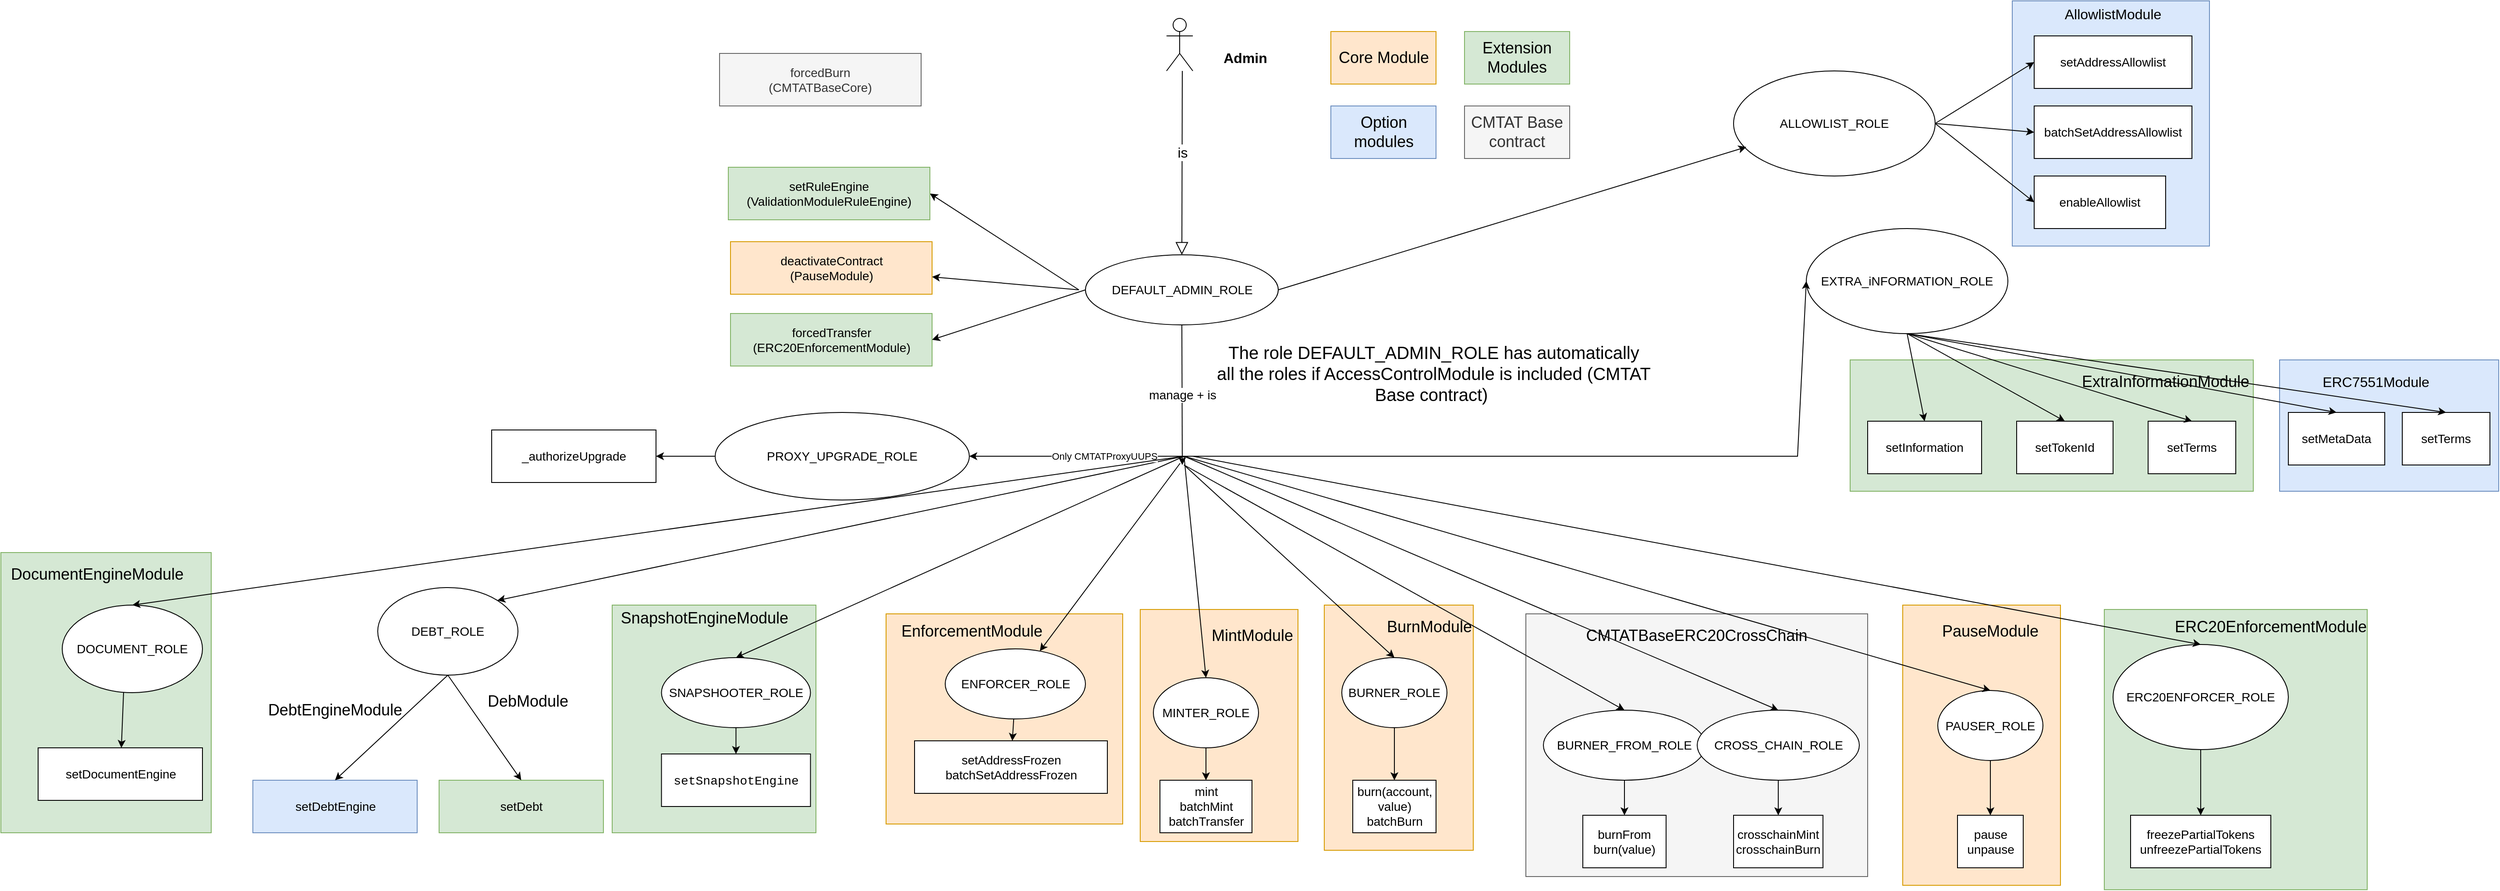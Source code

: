 <mxfile version="20.6.2" type="device" pages="3"><diagram name="RBAC" id="wqeqbXqo9Si8dZrtHJzG"><mxGraphModel dx="4921" dy="1069" grid="1" gridSize="10" guides="1" tooltips="1" connect="1" arrows="1" fold="1" page="1" pageScale="1" pageWidth="2336" pageHeight="1654" background="#FFFFFF" math="0" shadow="0"><root><mxCell id="ljkczHg_WvdQSydT1pnp-0"/><mxCell id="ljkczHg_WvdQSydT1pnp-1" parent="ljkczHg_WvdQSydT1pnp-0"/><mxCell id="__E2bUL8nVecFU58wXnt-25" value="" style="rounded=0;whiteSpace=wrap;html=1;fontSize=14;fillColor=#dae8fc;strokeColor=#6c8ebf;" vertex="1" parent="ljkczHg_WvdQSydT1pnp-1"><mxGeometry x="1315" y="470" width="225" height="280" as="geometry"/></mxCell><mxCell id="gCEUr0oR9syrTGPJMuvt-32" value="" style="rounded=0;whiteSpace=wrap;html=1;fontSize=14;fillColor=#ffe6cc;strokeColor=#d79b00;" parent="ljkczHg_WvdQSydT1pnp-1" vertex="1"><mxGeometry x="1190" y="1160" width="180" height="320" as="geometry"/></mxCell><mxCell id="gCEUr0oR9syrTGPJMuvt-22" value="" style="rounded=0;whiteSpace=wrap;html=1;fontSize=14;fillColor=#f5f5f5;strokeColor=#666666;fontColor=#333333;" parent="ljkczHg_WvdQSydT1pnp-1" vertex="1"><mxGeometry x="760" y="1170" width="390" height="300" as="geometry"/></mxCell><mxCell id="gCEUr0oR9syrTGPJMuvt-19" value="" style="rounded=0;whiteSpace=wrap;html=1;fontSize=14;fillColor=#ffe6cc;strokeColor=#d79b00;" parent="ljkczHg_WvdQSydT1pnp-1" vertex="1"><mxGeometry x="530" y="1160" width="170" height="280" as="geometry"/></mxCell><mxCell id="gCEUr0oR9syrTGPJMuvt-16" value="" style="rounded=0;whiteSpace=wrap;html=1;fontSize=14;fillColor=#ffe6cc;strokeColor=#d79b00;" parent="ljkczHg_WvdQSydT1pnp-1" vertex="1"><mxGeometry x="320" y="1165" width="180" height="265" as="geometry"/></mxCell><mxCell id="gCEUr0oR9syrTGPJMuvt-14" value="" style="rounded=0;whiteSpace=wrap;html=1;fontSize=14;fillColor=#ffe6cc;strokeColor=#d79b00;" parent="ljkczHg_WvdQSydT1pnp-1" vertex="1"><mxGeometry x="30" y="1170" width="270" height="240" as="geometry"/></mxCell><mxCell id="gCEUr0oR9syrTGPJMuvt-12" value="" style="rounded=0;whiteSpace=wrap;html=1;fontSize=14;fillColor=#d5e8d4;strokeColor=#82b366;" parent="ljkczHg_WvdQSydT1pnp-1" vertex="1"><mxGeometry x="-282.5" y="1160" width="232.5" height="260" as="geometry"/></mxCell><mxCell id="gCEUr0oR9syrTGPJMuvt-10" value="" style="rounded=0;whiteSpace=wrap;html=1;fontSize=14;fillColor=#d5e8d4;strokeColor=#82b366;" parent="ljkczHg_WvdQSydT1pnp-1" vertex="1"><mxGeometry x="-980" y="1100" width="240" height="320" as="geometry"/></mxCell><mxCell id="ljkczHg_WvdQSydT1pnp-2" value="mint&lt;br&gt;batchMint&lt;br&gt;batchTransfer" style="rounded=0;whiteSpace=wrap;html=1;fontSize=14;fontColor=#000000;" parent="ljkczHg_WvdQSydT1pnp-1" vertex="1"><mxGeometry x="342.5" y="1360" width="105" height="60" as="geometry"/></mxCell><mxCell id="ljkczHg_WvdQSydT1pnp-3" value="" style="endArrow=classic;html=1;rounded=0;fontSize=14;fontColor=#000000;" parent="ljkczHg_WvdQSydT1pnp-1" source="ljkczHg_WvdQSydT1pnp-24" target="ljkczHg_WvdQSydT1pnp-2" edge="1"><mxGeometry width="50" height="50" relative="1" as="geometry"><mxPoint x="477.5" y="1293" as="sourcePoint"/><mxPoint x="592.5" y="1313" as="targetPoint"/></mxGeometry></mxCell><mxCell id="ljkczHg_WvdQSydT1pnp-4" value="burn(account, value)&lt;br&gt;batchBurn" style="rounded=0;whiteSpace=wrap;html=1;fontSize=14;fontColor=#000000;" parent="ljkczHg_WvdQSydT1pnp-1" vertex="1"><mxGeometry x="562.5" y="1360" width="95" height="60" as="geometry"/></mxCell><mxCell id="ljkczHg_WvdQSydT1pnp-5" value="" style="endArrow=classic;html=1;rounded=0;entryX=0.5;entryY=0;entryDx=0;entryDy=0;fontSize=14;fontColor=#000000;" parent="ljkczHg_WvdQSydT1pnp-1" source="ljkczHg_WvdQSydT1pnp-23" target="ljkczHg_WvdQSydT1pnp-4" edge="1"><mxGeometry width="50" height="50" relative="1" as="geometry"><mxPoint x="680" y="1295" as="sourcePoint"/><mxPoint x="765" y="1325" as="targetPoint"/></mxGeometry></mxCell><mxCell id="ljkczHg_WvdQSydT1pnp-6" value="pause&lt;br&gt;unpause" style="rounded=0;whiteSpace=wrap;html=1;fontSize=14;fontColor=#000000;" parent="ljkczHg_WvdQSydT1pnp-1" vertex="1"><mxGeometry x="1252.5" y="1400" width="75" height="60" as="geometry"/></mxCell><mxCell id="ljkczHg_WvdQSydT1pnp-7" value="" style="endArrow=classic;html=1;rounded=0;fontSize=14;fontColor=#000000;" parent="ljkczHg_WvdQSydT1pnp-1" source="ljkczHg_WvdQSydT1pnp-22" target="ljkczHg_WvdQSydT1pnp-6" edge="1"><mxGeometry width="50" height="50" relative="1" as="geometry"><mxPoint x="1145.335" y="1220.97" as="sourcePoint"/><mxPoint x="1155" y="1255" as="targetPoint"/></mxGeometry></mxCell><mxCell id="ljkczHg_WvdQSydT1pnp-15" value="SNAPSHOOTER_ROLE" style="ellipse;whiteSpace=wrap;html=1;fontSize=14;fontColor=#000000;" parent="ljkczHg_WvdQSydT1pnp-1" vertex="1"><mxGeometry x="-226.25" y="1220" width="170" height="80" as="geometry"/></mxCell><mxCell id="ljkczHg_WvdQSydT1pnp-17" value="&lt;span style=&quot;font-family: ui-monospace, SFMono-Regular, &amp;quot;SF Mono&amp;quot;, Menlo, Consolas, &amp;quot;Liberation Mono&amp;quot;, monospace; text-align: start; background-color: rgb(255, 255, 255); font-size: 14px;&quot;&gt;setSnapshotEngine&lt;/span&gt;" style="rounded=0;whiteSpace=wrap;html=1;fontSize=14;fontColor=#000000;" parent="ljkczHg_WvdQSydT1pnp-1" vertex="1"><mxGeometry x="-226.25" y="1330" width="170" height="60" as="geometry"/></mxCell><mxCell id="ljkczHg_WvdQSydT1pnp-21" value="&lt;span style=&quot;font-size: 14px;&quot;&gt;DEFAULT_ADMIN_ROLE&lt;/span&gt;" style="ellipse;whiteSpace=wrap;html=1;fontSize=14;fontColor=#000000;" parent="ljkczHg_WvdQSydT1pnp-1" vertex="1"><mxGeometry x="257.5" y="760" width="220" height="80" as="geometry"/></mxCell><mxCell id="ljkczHg_WvdQSydT1pnp-22" value="&lt;span style=&quot;font-size: 14px;&quot;&gt;PAUSER_ROLE&lt;/span&gt;" style="ellipse;whiteSpace=wrap;html=1;fontSize=14;fontColor=#000000;" parent="ljkczHg_WvdQSydT1pnp-1" vertex="1"><mxGeometry x="1230" y="1257.5" width="120" height="80" as="geometry"/></mxCell><mxCell id="ljkczHg_WvdQSydT1pnp-23" value="&lt;span style=&quot;font-size: 14px;&quot;&gt;BURNER_ROLE&lt;/span&gt;" style="ellipse;whiteSpace=wrap;html=1;fontSize=14;fontColor=#000000;" parent="ljkczHg_WvdQSydT1pnp-1" vertex="1"><mxGeometry x="550" y="1220" width="120" height="80" as="geometry"/></mxCell><mxCell id="ljkczHg_WvdQSydT1pnp-24" value="&lt;span style=&quot;font-size: 14px;&quot;&gt;MINTER_ROLE&lt;/span&gt;" style="ellipse;whiteSpace=wrap;html=1;fontSize=14;fontColor=#000000;" parent="ljkczHg_WvdQSydT1pnp-1" vertex="1"><mxGeometry x="335" y="1243" width="120" height="80" as="geometry"/></mxCell><mxCell id="ljkczHg_WvdQSydT1pnp-29" value="deactivateContract&lt;br&gt;(PauseModule)" style="rounded=0;whiteSpace=wrap;html=1;fontSize=14;fillColor=#ffe6cc;strokeColor=#d79b00;" parent="ljkczHg_WvdQSydT1pnp-1" vertex="1"><mxGeometry x="-147.5" y="745" width="230" height="60" as="geometry"/></mxCell><mxCell id="ljkczHg_WvdQSydT1pnp-30" value="" style="endArrow=classic;html=1;rounded=0;fontSize=14;fontColor=#000000;" parent="ljkczHg_WvdQSydT1pnp-1" target="ljkczHg_WvdQSydT1pnp-29" edge="1"><mxGeometry width="50" height="50" relative="1" as="geometry"><mxPoint x="250" y="800" as="sourcePoint"/><mxPoint x="-10" y="827" as="targetPoint"/></mxGeometry></mxCell><mxCell id="ljkczHg_WvdQSydT1pnp-40" value="DEBT_ROLE" style="ellipse;whiteSpace=wrap;html=1;fontSize=14;fontColor=#000000;" parent="ljkczHg_WvdQSydT1pnp-1" vertex="1"><mxGeometry x="-550" y="1140" width="160" height="100" as="geometry"/></mxCell><mxCell id="ljkczHg_WvdQSydT1pnp-49" value="" style="endArrow=classic;html=1;rounded=0;fontSize=14;fontColor=#000000;entryX=1;entryY=0.5;entryDx=0;entryDy=0;" parent="ljkczHg_WvdQSydT1pnp-1" target="gCEUr0oR9syrTGPJMuvt-55" edge="1"><mxGeometry width="50" height="50" relative="1" as="geometry"><mxPoint x="250" y="800" as="sourcePoint"/><mxPoint x="80" y="690" as="targetPoint"/></mxGeometry></mxCell><mxCell id="ljkczHg_WvdQSydT1pnp-50" value="setAddressFrozen&lt;br&gt;batchSetAddressFrozen" style="rounded=0;whiteSpace=wrap;html=1;fontSize=14;fontColor=#000000;" parent="ljkczHg_WvdQSydT1pnp-1" vertex="1"><mxGeometry x="62.5" y="1315" width="220" height="60" as="geometry"/></mxCell><mxCell id="ljkczHg_WvdQSydT1pnp-51" value="" style="endArrow=classic;html=1;rounded=0;fontSize=14;fontColor=#000000;" parent="ljkczHg_WvdQSydT1pnp-1" source="ljkczHg_WvdQSydT1pnp-52" target="ljkczHg_WvdQSydT1pnp-50" edge="1"><mxGeometry width="50" height="50" relative="1" as="geometry"><mxPoint x="35" y="1213" as="sourcePoint"/><mxPoint x="150" y="1233" as="targetPoint"/></mxGeometry></mxCell><mxCell id="ljkczHg_WvdQSydT1pnp-52" value="&lt;span style=&quot;font-size: 14px;&quot;&gt;ENFORCER_ROLE&lt;/span&gt;" style="ellipse;whiteSpace=wrap;html=1;fontSize=14;fontColor=#000000;" parent="ljkczHg_WvdQSydT1pnp-1" vertex="1"><mxGeometry x="97.5" y="1210" width="160" height="80" as="geometry"/></mxCell><mxCell id="ljkczHg_WvdQSydT1pnp-59" value="setDebtEngine" style="rounded=0;whiteSpace=wrap;html=1;fontSize=14;fillColor=#dae8fc;strokeColor=#6c8ebf;" parent="ljkczHg_WvdQSydT1pnp-1" vertex="1"><mxGeometry x="-692.5" y="1360" width="187.5" height="60" as="geometry"/></mxCell><mxCell id="ljkczHg_WvdQSydT1pnp-97" value="" style="shape=umlActor;verticalLabelPosition=bottom;verticalAlign=top;html=1;outlineConnect=0;fontSize=16;" parent="ljkczHg_WvdQSydT1pnp-1" vertex="1"><mxGeometry x="350" y="490" width="30" height="60" as="geometry"/></mxCell><mxCell id="QxoJvV0ITbU9B6rz33CR-2" value="" style="endArrow=classic;html=1;rounded=0;fontSize=14;fontColor=#000000;entryX=1;entryY=0;entryDx=0;entryDy=0;" parent="ljkczHg_WvdQSydT1pnp-1" target="ljkczHg_WvdQSydT1pnp-40" edge="1"><mxGeometry width="50" height="50" relative="1" as="geometry"><mxPoint x="370" y="990" as="sourcePoint"/><mxPoint x="-950" y="1220.0" as="targetPoint"/></mxGeometry></mxCell><mxCell id="QxoJvV0ITbU9B6rz33CR-3" value="manage + is" style="endArrow=classic;html=1;rounded=0;fontSize=14;fontColor=#000000;exitX=0.5;exitY=1;exitDx=0;exitDy=0;" parent="ljkczHg_WvdQSydT1pnp-1" source="ljkczHg_WvdQSydT1pnp-21" edge="1"><mxGeometry width="50" height="50" relative="1" as="geometry"><mxPoint x="303.584" y="845.862" as="sourcePoint"/><mxPoint x="368" y="1000" as="targetPoint"/></mxGeometry></mxCell><mxCell id="QxoJvV0ITbU9B6rz33CR-9" value="is" style="edgeStyle=none;html=1;endArrow=block;endFill=0;endSize=12;verticalAlign=bottom;rounded=0;fontSize=16;entryX=0.5;entryY=0;entryDx=0;entryDy=0;" parent="ljkczHg_WvdQSydT1pnp-1" target="ljkczHg_WvdQSydT1pnp-21" edge="1"><mxGeometry width="160" relative="1" as="geometry"><mxPoint x="368" y="550" as="sourcePoint"/><mxPoint x="710" y="660" as="targetPoint"/></mxGeometry></mxCell><mxCell id="QxoJvV0ITbU9B6rz33CR-14" value="" style="endArrow=classic;html=1;rounded=0;fontSize=14;fontColor=#000000;" parent="ljkczHg_WvdQSydT1pnp-1" target="ljkczHg_WvdQSydT1pnp-52" edge="1"><mxGeometry width="50" height="50" relative="1" as="geometry"><mxPoint x="365.536" y="998" as="sourcePoint"/><mxPoint x="-490.0" y="1168" as="targetPoint"/><Array as="points"/></mxGeometry></mxCell><mxCell id="QxoJvV0ITbU9B6rz33CR-15" value="" style="endArrow=classic;html=1;rounded=0;fontSize=14;fontColor=#000000;entryX=0.5;entryY=0;entryDx=0;entryDy=0;" parent="ljkczHg_WvdQSydT1pnp-1" target="ljkczHg_WvdQSydT1pnp-24" edge="1"><mxGeometry width="50" height="50" relative="1" as="geometry"><mxPoint x="370" y="990" as="sourcePoint"/><mxPoint x="184.376" y="1151.718" as="targetPoint"/></mxGeometry></mxCell><mxCell id="QxoJvV0ITbU9B6rz33CR-16" value="" style="endArrow=classic;html=1;rounded=0;fontSize=14;fontColor=#000000;entryX=0.5;entryY=0;entryDx=0;entryDy=0;" parent="ljkczHg_WvdQSydT1pnp-1" target="ljkczHg_WvdQSydT1pnp-23" edge="1"><mxGeometry x="-0.146" y="-43" width="50" height="50" relative="1" as="geometry"><mxPoint x="370" y="1000" as="sourcePoint"/><mxPoint x="355" y="1188" as="targetPoint"/><mxPoint as="offset"/></mxGeometry></mxCell><mxCell id="QxoJvV0ITbU9B6rz33CR-17" value="" style="endArrow=classic;html=1;rounded=0;fontSize=14;fontColor=#000000;entryX=0.5;entryY=0;entryDx=0;entryDy=0;" parent="ljkczHg_WvdQSydT1pnp-1" target="ljkczHg_WvdQSydT1pnp-22" edge="1"><mxGeometry width="50" height="50" relative="1" as="geometry"><mxPoint x="370" y="990" as="sourcePoint"/><mxPoint x="515" y="1188" as="targetPoint"/></mxGeometry></mxCell><mxCell id="QxoJvV0ITbU9B6rz33CR-18" value="Admin" style="text;html=1;strokeColor=none;fillColor=none;align=center;verticalAlign=middle;whiteSpace=wrap;rounded=0;fontSize=16;fontStyle=1" parent="ljkczHg_WvdQSydT1pnp-1" vertex="1"><mxGeometry x="410" y="520" width="60" height="30" as="geometry"/></mxCell><mxCell id="wRKVtEK0BgE3XTfkUQiX-5" value="&lt;span style=&quot;font-size: 14px;&quot;&gt;BURNER_FROM_ROLE&lt;/span&gt;" style="ellipse;whiteSpace=wrap;html=1;fontSize=14;fontColor=#000000;" parent="ljkczHg_WvdQSydT1pnp-1" vertex="1"><mxGeometry x="780" y="1280" width="185" height="80" as="geometry"/></mxCell><mxCell id="wRKVtEK0BgE3XTfkUQiX-6" value="" style="endArrow=classic;html=1;rounded=0;entryX=0.5;entryY=0;entryDx=0;entryDy=0;" parent="ljkczHg_WvdQSydT1pnp-1" target="wRKVtEK0BgE3XTfkUQiX-5" edge="1"><mxGeometry width="50" height="50" relative="1" as="geometry"><mxPoint x="370" y="1000" as="sourcePoint"/><mxPoint x="600" y="1080" as="targetPoint"/></mxGeometry></mxCell><mxCell id="wRKVtEK0BgE3XTfkUQiX-7" value="burnFrom&lt;br&gt;burn(value)" style="rounded=0;whiteSpace=wrap;html=1;fontSize=14;fontColor=#000000;" parent="ljkczHg_WvdQSydT1pnp-1" vertex="1"><mxGeometry x="825" y="1400" width="95" height="60" as="geometry"/></mxCell><mxCell id="wRKVtEK0BgE3XTfkUQiX-8" value="" style="endArrow=classic;html=1;rounded=0;exitX=0.5;exitY=1;exitDx=0;exitDy=0;entryX=0.5;entryY=0;entryDx=0;entryDy=0;" parent="ljkczHg_WvdQSydT1pnp-1" source="wRKVtEK0BgE3XTfkUQiX-5" target="wRKVtEK0BgE3XTfkUQiX-7" edge="1"><mxGeometry width="50" height="50" relative="1" as="geometry"><mxPoint x="985" y="1292" as="sourcePoint"/><mxPoint x="1035" y="1242" as="targetPoint"/></mxGeometry></mxCell><mxCell id="wRKVtEK0BgE3XTfkUQiX-9" value="" style="endArrow=classic;html=1;rounded=0;entryX=0.5;entryY=0;entryDx=0;entryDy=0;" parent="ljkczHg_WvdQSydT1pnp-1" target="ljkczHg_WvdQSydT1pnp-15" edge="1"><mxGeometry width="50" height="50" relative="1" as="geometry"><mxPoint x="370" y="990" as="sourcePoint"/><mxPoint x="-20" y="1090" as="targetPoint"/></mxGeometry></mxCell><mxCell id="wRKVtEK0BgE3XTfkUQiX-10" value="" style="endArrow=classic;html=1;rounded=0;exitX=0.5;exitY=1;exitDx=0;exitDy=0;entryX=0.5;entryY=0;entryDx=0;entryDy=0;" parent="ljkczHg_WvdQSydT1pnp-1" source="ljkczHg_WvdQSydT1pnp-15" target="ljkczHg_WvdQSydT1pnp-17" edge="1"><mxGeometry width="50" height="50" relative="1" as="geometry"><mxPoint x="-130" y="1340" as="sourcePoint"/><mxPoint x="-80" y="1290" as="targetPoint"/></mxGeometry></mxCell><mxCell id="wRKVtEK0BgE3XTfkUQiX-11" value="" style="endArrow=classic;html=1;rounded=0;entryX=0.5;entryY=0;entryDx=0;entryDy=0;exitX=0.5;exitY=1;exitDx=0;exitDy=0;" parent="ljkczHg_WvdQSydT1pnp-1" source="ljkczHg_WvdQSydT1pnp-40" target="ljkczHg_WvdQSydT1pnp-59" edge="1"><mxGeometry width="50" height="50" relative="1" as="geometry"><mxPoint x="-394" y="1240" as="sourcePoint"/><mxPoint x="-300" y="1240" as="targetPoint"/></mxGeometry></mxCell><mxCell id="wRKVtEK0BgE3XTfkUQiX-12" value="" style="endArrow=classic;html=1;rounded=0;entryX=1;entryY=0.5;entryDx=0;entryDy=0;" parent="ljkczHg_WvdQSydT1pnp-1" target="wRKVtEK0BgE3XTfkUQiX-15" edge="1"><mxGeometry width="50" height="50" relative="1" as="geometry"><mxPoint x="370" y="990" as="sourcePoint"/><mxPoint x="-530" y="970" as="targetPoint"/></mxGeometry></mxCell><mxCell id="wRKVtEK0BgE3XTfkUQiX-13" value="Only CMTATProxyUUPS" style="edgeLabel;html=1;align=center;verticalAlign=middle;resizable=0;points=[];" parent="wRKVtEK0BgE3XTfkUQiX-12" vertex="1" connectable="0"><mxGeometry x="-0.254" relative="1" as="geometry"><mxPoint as="offset"/></mxGeometry></mxCell><mxCell id="wRKVtEK0BgE3XTfkUQiX-15" value="PROXY_UPGRADE_ROLE" style="ellipse;whiteSpace=wrap;html=1;fontSize=14;fontColor=#000000;" parent="ljkczHg_WvdQSydT1pnp-1" vertex="1"><mxGeometry x="-165" y="940" width="290" height="100" as="geometry"/></mxCell><mxCell id="wRKVtEK0BgE3XTfkUQiX-16" value="_authorizeUpgrade" style="rounded=0;whiteSpace=wrap;html=1;fontSize=14;fontColor=#000000;" parent="ljkczHg_WvdQSydT1pnp-1" vertex="1"><mxGeometry x="-420" y="960" width="187.5" height="60" as="geometry"/></mxCell><mxCell id="wRKVtEK0BgE3XTfkUQiX-17" value="" style="endArrow=classic;html=1;rounded=0;exitX=0;exitY=0.5;exitDx=0;exitDy=0;" parent="ljkczHg_WvdQSydT1pnp-1" source="wRKVtEK0BgE3XTfkUQiX-15" target="wRKVtEK0BgE3XTfkUQiX-16" edge="1"><mxGeometry width="50" height="50" relative="1" as="geometry"><mxPoint x="-690" y="870" as="sourcePoint"/><mxPoint x="-640" y="820" as="targetPoint"/></mxGeometry></mxCell><mxCell id="wRKVtEK0BgE3XTfkUQiX-18" value="" style="endArrow=classic;html=1;rounded=0;" parent="ljkczHg_WvdQSydT1pnp-1" target="wRKVtEK0BgE3XTfkUQiX-20" edge="1"><mxGeometry width="50" height="50" relative="1" as="geometry"><mxPoint x="-840" y="1260" as="sourcePoint"/><mxPoint x="-960" y="1090" as="targetPoint"/></mxGeometry></mxCell><mxCell id="wRKVtEK0BgE3XTfkUQiX-19" value="DOCUMENT_ROLE" style="ellipse;whiteSpace=wrap;html=1;fontSize=14;fontColor=#000000;" parent="ljkczHg_WvdQSydT1pnp-1" vertex="1"><mxGeometry x="-910" y="1160" width="160" height="100" as="geometry"/></mxCell><mxCell id="wRKVtEK0BgE3XTfkUQiX-20" value="setDocumentEngine" style="rounded=0;whiteSpace=wrap;html=1;fontSize=14;fontColor=#000000;" parent="ljkczHg_WvdQSydT1pnp-1" vertex="1"><mxGeometry x="-937.5" y="1323" width="187.5" height="60" as="geometry"/></mxCell><mxCell id="wRKVtEK0BgE3XTfkUQiX-21" value="" style="endArrow=classic;html=1;rounded=0;entryX=0.5;entryY=0;entryDx=0;entryDy=0;" parent="ljkczHg_WvdQSydT1pnp-1" target="wRKVtEK0BgE3XTfkUQiX-19" edge="1"><mxGeometry width="50" height="50" relative="1" as="geometry"><mxPoint x="370" y="990" as="sourcePoint"/><mxPoint x="-1070" y="840" as="targetPoint"/></mxGeometry></mxCell><mxCell id="gCEUr0oR9syrTGPJMuvt-1" value="DebtEngineModule" style="text;html=1;strokeColor=none;fillColor=none;align=center;verticalAlign=middle;whiteSpace=wrap;rounded=0;fontSize=18;" parent="ljkczHg_WvdQSydT1pnp-1" vertex="1"><mxGeometry x="-700" y="1260" width="202.5" height="40" as="geometry"/></mxCell><mxCell id="gCEUr0oR9syrTGPJMuvt-2" value="forcedTransfer&lt;br&gt;(ERC20EnforcementModule)" style="rounded=0;whiteSpace=wrap;html=1;fontSize=14;fillColor=#d5e8d4;strokeColor=#82b366;" parent="ljkczHg_WvdQSydT1pnp-1" vertex="1"><mxGeometry x="-147.5" y="827" width="230" height="60" as="geometry"/></mxCell><mxCell id="gCEUr0oR9syrTGPJMuvt-3" value="" style="endArrow=classic;html=1;rounded=0;fontSize=14;fontColor=#000000;entryX=1;entryY=0.5;entryDx=0;entryDy=0;exitX=0;exitY=0.5;exitDx=0;exitDy=0;" parent="ljkczHg_WvdQSydT1pnp-1" source="ljkczHg_WvdQSydT1pnp-21" target="gCEUr0oR9syrTGPJMuvt-2" edge="1"><mxGeometry width="50" height="50" relative="1" as="geometry"><mxPoint x="267.513" y="809.379" as="sourcePoint"/><mxPoint x="55" y="807.737" as="targetPoint"/></mxGeometry></mxCell><mxCell id="gCEUr0oR9syrTGPJMuvt-11" value="DocumentEngineModule" style="text;html=1;strokeColor=none;fillColor=none;align=center;verticalAlign=middle;whiteSpace=wrap;rounded=0;fontSize=18;" parent="ljkczHg_WvdQSydT1pnp-1" vertex="1"><mxGeometry x="-900" y="1110" width="60" height="30" as="geometry"/></mxCell><mxCell id="gCEUr0oR9syrTGPJMuvt-13" value="SnapshotEngineModule" style="text;html=1;strokeColor=none;fillColor=none;align=center;verticalAlign=middle;whiteSpace=wrap;rounded=0;fontSize=18;" parent="ljkczHg_WvdQSydT1pnp-1" vertex="1"><mxGeometry x="-207.5" y="1160" width="60" height="30" as="geometry"/></mxCell><mxCell id="gCEUr0oR9syrTGPJMuvt-15" value="EnforcementModule" style="text;html=1;strokeColor=none;fillColor=none;align=center;verticalAlign=middle;whiteSpace=wrap;rounded=0;fontSize=18;" parent="ljkczHg_WvdQSydT1pnp-1" vertex="1"><mxGeometry x="97.5" y="1175" width="60" height="30" as="geometry"/></mxCell><mxCell id="gCEUr0oR9syrTGPJMuvt-18" value="MintModule" style="text;html=1;strokeColor=none;fillColor=none;align=center;verticalAlign=middle;whiteSpace=wrap;rounded=0;fontSize=18;" parent="ljkczHg_WvdQSydT1pnp-1" vertex="1"><mxGeometry x="417.5" y="1180" width="60" height="30" as="geometry"/></mxCell><mxCell id="gCEUr0oR9syrTGPJMuvt-20" value="BurnModule" style="text;html=1;strokeColor=none;fillColor=none;align=center;verticalAlign=middle;whiteSpace=wrap;rounded=0;fontSize=18;" parent="ljkczHg_WvdQSydT1pnp-1" vertex="1"><mxGeometry x="620" y="1170" width="60" height="30" as="geometry"/></mxCell><mxCell id="gCEUr0oR9syrTGPJMuvt-23" value="CMTATBaseERC20CrossChain" style="text;html=1;strokeColor=none;fillColor=none;align=center;verticalAlign=middle;whiteSpace=wrap;rounded=0;fontSize=18;" parent="ljkczHg_WvdQSydT1pnp-1" vertex="1"><mxGeometry x="925" y="1180" width="60" height="30" as="geometry"/></mxCell><mxCell id="gCEUr0oR9syrTGPJMuvt-26" value="&lt;span style=&quot;font-size: 14px;&quot;&gt;CROSS_CHAIN_ROLE&lt;/span&gt;" style="ellipse;whiteSpace=wrap;html=1;fontSize=14;fontColor=#000000;" parent="ljkczHg_WvdQSydT1pnp-1" vertex="1"><mxGeometry x="955.5" y="1280" width="185" height="80" as="geometry"/></mxCell><mxCell id="gCEUr0oR9syrTGPJMuvt-27" value="crosschainMint&lt;br&gt;crosschainBurn" style="rounded=0;whiteSpace=wrap;html=1;fontSize=14;fontColor=#000000;" parent="ljkczHg_WvdQSydT1pnp-1" vertex="1"><mxGeometry x="997" y="1400" width="102" height="60" as="geometry"/></mxCell><mxCell id="gCEUr0oR9syrTGPJMuvt-29" value="" style="endArrow=classic;html=1;rounded=0;fontSize=18;exitX=0.5;exitY=1;exitDx=0;exitDy=0;entryX=0.5;entryY=0;entryDx=0;entryDy=0;" parent="ljkczHg_WvdQSydT1pnp-1" source="gCEUr0oR9syrTGPJMuvt-26" target="gCEUr0oR9syrTGPJMuvt-27" edge="1"><mxGeometry width="50" height="50" relative="1" as="geometry"><mxPoint x="1320" y="1420" as="sourcePoint"/><mxPoint x="1370" y="1370" as="targetPoint"/></mxGeometry></mxCell><mxCell id="gCEUr0oR9syrTGPJMuvt-31" value="" style="endArrow=classic;html=1;rounded=0;fontSize=18;entryX=0.5;entryY=0;entryDx=0;entryDy=0;" parent="ljkczHg_WvdQSydT1pnp-1" target="gCEUr0oR9syrTGPJMuvt-26" edge="1"><mxGeometry width="50" height="50" relative="1" as="geometry"><mxPoint x="370" y="990" as="sourcePoint"/><mxPoint x="850" y="900" as="targetPoint"/></mxGeometry></mxCell><mxCell id="gCEUr0oR9syrTGPJMuvt-33" value="PauseModule" style="text;html=1;strokeColor=none;fillColor=none;align=center;verticalAlign=middle;whiteSpace=wrap;rounded=0;fontSize=18;" parent="ljkczHg_WvdQSydT1pnp-1" vertex="1"><mxGeometry x="1260" y="1175" width="60" height="30" as="geometry"/></mxCell><mxCell id="gCEUr0oR9syrTGPJMuvt-34" value="setDebt" style="rounded=0;whiteSpace=wrap;html=1;fontSize=14;fillColor=#d5e8d4;strokeColor=#82b366;" parent="ljkczHg_WvdQSydT1pnp-1" vertex="1"><mxGeometry x="-480" y="1360" width="187.5" height="60" as="geometry"/></mxCell><mxCell id="gCEUr0oR9syrTGPJMuvt-35" value="DebModule" style="text;html=1;strokeColor=none;fillColor=none;align=center;verticalAlign=middle;whiteSpace=wrap;rounded=0;fontSize=18;" parent="ljkczHg_WvdQSydT1pnp-1" vertex="1"><mxGeometry x="-480" y="1250" width="202.5" height="40" as="geometry"/></mxCell><mxCell id="gCEUr0oR9syrTGPJMuvt-36" value="" style="endArrow=classic;html=1;rounded=0;fontSize=18;exitX=0.5;exitY=1;exitDx=0;exitDy=0;entryX=0.5;entryY=0;entryDx=0;entryDy=0;" parent="ljkczHg_WvdQSydT1pnp-1" source="ljkczHg_WvdQSydT1pnp-40" target="gCEUr0oR9syrTGPJMuvt-34" edge="1"><mxGeometry width="50" height="50" relative="1" as="geometry"><mxPoint x="-330" y="1310" as="sourcePoint"/><mxPoint x="-280" y="1260" as="targetPoint"/></mxGeometry></mxCell><mxCell id="gCEUr0oR9syrTGPJMuvt-41" value="Core Module" style="rounded=0;whiteSpace=wrap;html=1;strokeColor=#d79b00;fontSize=18;fillColor=#ffe6cc;" parent="ljkczHg_WvdQSydT1pnp-1" vertex="1"><mxGeometry x="537.5" y="505" width="120" height="60" as="geometry"/></mxCell><mxCell id="gCEUr0oR9syrTGPJMuvt-43" value="Extension Modules" style="rounded=0;whiteSpace=wrap;html=1;strokeColor=#82b366;fontSize=18;fillColor=#d5e8d4;" parent="ljkczHg_WvdQSydT1pnp-1" vertex="1"><mxGeometry x="690" y="505" width="120" height="60" as="geometry"/></mxCell><mxCell id="gCEUr0oR9syrTGPJMuvt-45" value="Option modules" style="rounded=0;whiteSpace=wrap;html=1;strokeColor=#6c8ebf;fontSize=18;fillColor=#dae8fc;" parent="ljkczHg_WvdQSydT1pnp-1" vertex="1"><mxGeometry x="537.5" y="590" width="120" height="60" as="geometry"/></mxCell><mxCell id="gCEUr0oR9syrTGPJMuvt-47" value="" style="rounded=0;whiteSpace=wrap;html=1;fontSize=14;fillColor=#d5e8d4;strokeColor=#82b366;" parent="ljkczHg_WvdQSydT1pnp-1" vertex="1"><mxGeometry x="1420" y="1165" width="300" height="320" as="geometry"/></mxCell><mxCell id="gCEUr0oR9syrTGPJMuvt-48" value="freezePartialTokens&lt;br&gt;unfreezePartialTokens" style="rounded=0;whiteSpace=wrap;html=1;fontSize=14;fontColor=#000000;" parent="ljkczHg_WvdQSydT1pnp-1" vertex="1"><mxGeometry x="1450" y="1400" width="160" height="60" as="geometry"/></mxCell><mxCell id="gCEUr0oR9syrTGPJMuvt-49" value="&lt;span style=&quot;font-size: 14px;&quot;&gt;ERC20ENFORCER_ROLE&lt;/span&gt;" style="ellipse;whiteSpace=wrap;html=1;fontSize=14;fontColor=#000000;" parent="ljkczHg_WvdQSydT1pnp-1" vertex="1"><mxGeometry x="1430" y="1205" width="200" height="120" as="geometry"/></mxCell><mxCell id="gCEUr0oR9syrTGPJMuvt-51" value="" style="endArrow=classic;html=1;rounded=0;fontSize=18;exitX=0.5;exitY=1;exitDx=0;exitDy=0;entryX=0.5;entryY=0;entryDx=0;entryDy=0;" parent="ljkczHg_WvdQSydT1pnp-1" source="gCEUr0oR9syrTGPJMuvt-49" target="gCEUr0oR9syrTGPJMuvt-48" edge="1"><mxGeometry width="50" height="50" relative="1" as="geometry"><mxPoint x="1660" y="1380" as="sourcePoint"/><mxPoint x="1710" y="1330" as="targetPoint"/></mxGeometry></mxCell><mxCell id="gCEUr0oR9syrTGPJMuvt-52" value="" style="endArrow=classic;html=1;rounded=0;fontSize=18;entryX=0.5;entryY=0;entryDx=0;entryDy=0;" parent="ljkczHg_WvdQSydT1pnp-1" target="gCEUr0oR9syrTGPJMuvt-49" edge="1"><mxGeometry width="50" height="50" relative="1" as="geometry"><mxPoint x="380" y="990" as="sourcePoint"/><mxPoint x="740" y="970" as="targetPoint"/></mxGeometry></mxCell><mxCell id="gCEUr0oR9syrTGPJMuvt-53" value="ERC20EnforcementModule" style="text;html=1;strokeColor=none;fillColor=none;align=center;verticalAlign=middle;whiteSpace=wrap;rounded=0;fontSize=18;" parent="ljkczHg_WvdQSydT1pnp-1" vertex="1"><mxGeometry x="1580" y="1170" width="60" height="30" as="geometry"/></mxCell><mxCell id="gCEUr0oR9syrTGPJMuvt-55" value="setRuleEngine&lt;br&gt;(ValidationModuleRuleEngine)" style="rounded=0;whiteSpace=wrap;html=1;fontSize=14;fillColor=#d5e8d4;strokeColor=#82b366;" parent="ljkczHg_WvdQSydT1pnp-1" vertex="1"><mxGeometry x="-150" y="660" width="230" height="60" as="geometry"/></mxCell><mxCell id="__E2bUL8nVecFU58wXnt-0" value="" style="rounded=0;whiteSpace=wrap;html=1;fontSize=14;fillColor=#d5e8d4;strokeColor=#82b366;" vertex="1" parent="ljkczHg_WvdQSydT1pnp-1"><mxGeometry x="1130" y="880" width="460" height="150" as="geometry"/></mxCell><mxCell id="__E2bUL8nVecFU58wXnt-2" value="&lt;span style=&quot;font-size: 14px;&quot;&gt;EXTRA_iNFORMATION_ROLE&lt;/span&gt;" style="ellipse;whiteSpace=wrap;html=1;fontSize=14;fontColor=#000000;" vertex="1" parent="ljkczHg_WvdQSydT1pnp-1"><mxGeometry x="1080" y="730" width="230" height="120" as="geometry"/></mxCell><mxCell id="__E2bUL8nVecFU58wXnt-3" value="" style="endArrow=classic;html=1;rounded=0;fontSize=18;exitX=0.5;exitY=1;exitDx=0;exitDy=0;entryX=0.5;entryY=0;entryDx=0;entryDy=0;" edge="1" parent="ljkczHg_WvdQSydT1pnp-1" source="__E2bUL8nVecFU58wXnt-2" target="ljkczHg_WvdQSydT1pnp-48"><mxGeometry width="50" height="50" relative="1" as="geometry"><mxPoint x="1430" y="925" as="sourcePoint"/><mxPoint x="1300" y="945" as="targetPoint"/></mxGeometry></mxCell><mxCell id="__E2bUL8nVecFU58wXnt-4" value="ExtraInformationModule" style="text;html=1;strokeColor=none;fillColor=none;align=center;verticalAlign=middle;whiteSpace=wrap;rounded=0;fontSize=18;" vertex="1" parent="ljkczHg_WvdQSydT1pnp-1"><mxGeometry x="1460" y="890" width="60" height="30" as="geometry"/></mxCell><mxCell id="ljkczHg_WvdQSydT1pnp-48" value="setInformation" style="rounded=0;whiteSpace=wrap;html=1;fontSize=14;fontColor=#000000;" parent="ljkczHg_WvdQSydT1pnp-1" vertex="1"><mxGeometry x="1150" y="950" width="130" height="60" as="geometry"/></mxCell><mxCell id="ljkczHg_WvdQSydT1pnp-25" value="setTokenId" style="rounded=0;whiteSpace=wrap;html=1;fontSize=14;fontColor=#000000;" parent="ljkczHg_WvdQSydT1pnp-1" vertex="1"><mxGeometry x="1320" y="950" width="110" height="60" as="geometry"/></mxCell><mxCell id="ljkczHg_WvdQSydT1pnp-27" value="setTerms" style="rounded=0;whiteSpace=wrap;html=1;fontSize=14;fontColor=#000000;" parent="ljkczHg_WvdQSydT1pnp-1" vertex="1"><mxGeometry x="1470" y="950" width="100" height="60" as="geometry"/></mxCell><mxCell id="__E2bUL8nVecFU58wXnt-7" value="" style="endArrow=classic;html=1;rounded=0;fontSize=18;exitX=0.5;exitY=1;exitDx=0;exitDy=0;entryX=0.5;entryY=0;entryDx=0;entryDy=0;" edge="1" parent="ljkczHg_WvdQSydT1pnp-1" source="__E2bUL8nVecFU58wXnt-2" target="ljkczHg_WvdQSydT1pnp-25"><mxGeometry width="50" height="50" relative="1" as="geometry"><mxPoint x="1310" y="880" as="sourcePoint"/><mxPoint x="1255" y="960" as="targetPoint"/></mxGeometry></mxCell><mxCell id="__E2bUL8nVecFU58wXnt-8" value="" style="endArrow=classic;html=1;rounded=0;fontSize=18;exitX=0.5;exitY=1;exitDx=0;exitDy=0;entryX=0.5;entryY=0;entryDx=0;entryDy=0;" edge="1" parent="ljkczHg_WvdQSydT1pnp-1" source="__E2bUL8nVecFU58wXnt-2" target="ljkczHg_WvdQSydT1pnp-27"><mxGeometry width="50" height="50" relative="1" as="geometry"><mxPoint x="1310" y="880" as="sourcePoint"/><mxPoint x="1485" y="960" as="targetPoint"/></mxGeometry></mxCell><mxCell id="__E2bUL8nVecFU58wXnt-9" value="" style="endArrow=classic;html=1;rounded=0;entryX=0;entryY=0.5;entryDx=0;entryDy=0;" edge="1" parent="ljkczHg_WvdQSydT1pnp-1" target="__E2bUL8nVecFU58wXnt-2"><mxGeometry width="50" height="50" relative="1" as="geometry"><mxPoint x="370" y="990" as="sourcePoint"/><mxPoint x="1130" y="960" as="targetPoint"/><Array as="points"><mxPoint x="1070" y="990"/></Array></mxGeometry></mxCell><mxCell id="__E2bUL8nVecFU58wXnt-10" value="CMTAT Base contract" style="rounded=0;whiteSpace=wrap;html=1;strokeColor=#666666;fontSize=18;fillColor=#f5f5f5;fontColor=#333333;" vertex="1" parent="ljkczHg_WvdQSydT1pnp-1"><mxGeometry x="690" y="590" width="120" height="60" as="geometry"/></mxCell><mxCell id="__E2bUL8nVecFU58wXnt-11" value="" style="rounded=0;whiteSpace=wrap;html=1;fontSize=14;fillColor=#dae8fc;strokeColor=#6c8ebf;" vertex="1" parent="ljkczHg_WvdQSydT1pnp-1"><mxGeometry x="1620" y="880" width="250" height="150" as="geometry"/></mxCell><mxCell id="__E2bUL8nVecFU58wXnt-12" value="setMetaData" style="rounded=0;whiteSpace=wrap;html=1;fontSize=14;fontColor=#000000;" vertex="1" parent="ljkczHg_WvdQSydT1pnp-1"><mxGeometry x="1630" y="940" width="110" height="60" as="geometry"/></mxCell><mxCell id="__E2bUL8nVecFU58wXnt-13" value="setTerms" style="rounded=0;whiteSpace=wrap;html=1;fontSize=14;fontColor=#000000;" vertex="1" parent="ljkczHg_WvdQSydT1pnp-1"><mxGeometry x="1760" y="940" width="100" height="60" as="geometry"/></mxCell><mxCell id="__E2bUL8nVecFU58wXnt-14" value="" style="endArrow=classic;html=1;rounded=0;exitX=0.5;exitY=1;exitDx=0;exitDy=0;entryX=0.5;entryY=0;entryDx=0;entryDy=0;" edge="1" parent="ljkczHg_WvdQSydT1pnp-1" source="__E2bUL8nVecFU58wXnt-2" target="__E2bUL8nVecFU58wXnt-12"><mxGeometry width="50" height="50" relative="1" as="geometry"><mxPoint x="1370" y="855" as="sourcePoint"/><mxPoint x="1440.711" y="805" as="targetPoint"/></mxGeometry></mxCell><mxCell id="__E2bUL8nVecFU58wXnt-15" value="" style="endArrow=classic;html=1;rounded=0;entryX=0.5;entryY=0;entryDx=0;entryDy=0;exitX=0.5;exitY=1;exitDx=0;exitDy=0;" edge="1" parent="ljkczHg_WvdQSydT1pnp-1" source="__E2bUL8nVecFU58wXnt-2" target="__E2bUL8nVecFU58wXnt-13"><mxGeometry width="50" height="50" relative="1" as="geometry"><mxPoint x="1260" y="870" as="sourcePoint"/><mxPoint x="1550" y="760" as="targetPoint"/></mxGeometry></mxCell><mxCell id="__E2bUL8nVecFU58wXnt-17" value="ERC7551Module" style="text;html=1;strokeColor=none;fillColor=none;align=center;verticalAlign=middle;whiteSpace=wrap;rounded=0;fontSize=16;" vertex="1" parent="ljkczHg_WvdQSydT1pnp-1"><mxGeometry x="1700" y="890" width="60" height="30" as="geometry"/></mxCell><mxCell id="__E2bUL8nVecFU58wXnt-18" value="&lt;span style=&quot;font-size: 14px;&quot;&gt;ALLOWLIST_ROLE&lt;/span&gt;" style="ellipse;whiteSpace=wrap;html=1;fontSize=14;fontColor=#000000;" vertex="1" parent="ljkczHg_WvdQSydT1pnp-1"><mxGeometry x="997" y="550" width="230" height="120" as="geometry"/></mxCell><mxCell id="XvfCO-1QW4Z-ghBwzclj-2" value="The role DEFAULT_ADMIN_ROLE has automatically&lt;br&gt;all the roles if AccessControlModule is included (CMTAT Base contract)&amp;nbsp;" style="text;html=1;strokeColor=none;fillColor=none;align=center;verticalAlign=middle;whiteSpace=wrap;rounded=0;fontSize=20;" parent="ljkczHg_WvdQSydT1pnp-1" vertex="1"><mxGeometry x="390" y="880" width="530" height="30" as="geometry"/></mxCell><mxCell id="__E2bUL8nVecFU58wXnt-24" value="" style="endArrow=classic;html=1;rounded=0;fontSize=14;exitX=1;exitY=0.5;exitDx=0;exitDy=0;entryX=0.063;entryY=0.724;entryDx=0;entryDy=0;entryPerimeter=0;" edge="1" parent="ljkczHg_WvdQSydT1pnp-1" source="ljkczHg_WvdQSydT1pnp-21" target="__E2bUL8nVecFU58wXnt-18"><mxGeometry width="50" height="50" relative="1" as="geometry"><mxPoint x="670" y="790" as="sourcePoint"/><mxPoint x="720" y="740" as="targetPoint"/></mxGeometry></mxCell><mxCell id="__E2bUL8nVecFU58wXnt-19" value="setAddressAllowlist" style="rounded=0;whiteSpace=wrap;html=1;fontSize=14;fontColor=#000000;" vertex="1" parent="ljkczHg_WvdQSydT1pnp-1"><mxGeometry x="1340" y="510" width="180" height="60" as="geometry"/></mxCell><mxCell id="__E2bUL8nVecFU58wXnt-20" value="batchSetAddressAllowlist" style="rounded=0;whiteSpace=wrap;html=1;fontSize=14;fontColor=#000000;" vertex="1" parent="ljkczHg_WvdQSydT1pnp-1"><mxGeometry x="1340" y="590" width="180" height="60" as="geometry"/></mxCell><mxCell id="__E2bUL8nVecFU58wXnt-21" value="enableAllowlist" style="rounded=0;whiteSpace=wrap;html=1;fontSize=14;fontColor=#000000;" vertex="1" parent="ljkczHg_WvdQSydT1pnp-1"><mxGeometry x="1340" y="670" width="150" height="60" as="geometry"/></mxCell><mxCell id="__E2bUL8nVecFU58wXnt-26" value="AllowlistModule" style="text;html=1;strokeColor=none;fillColor=none;align=center;verticalAlign=middle;whiteSpace=wrap;rounded=0;fontSize=16;" vertex="1" parent="ljkczHg_WvdQSydT1pnp-1"><mxGeometry x="1400" y="470" width="60" height="30" as="geometry"/></mxCell><mxCell id="__E2bUL8nVecFU58wXnt-27" value="" style="endArrow=classic;html=1;rounded=0;fontSize=14;exitX=1;exitY=0.5;exitDx=0;exitDy=0;entryX=0;entryY=0.5;entryDx=0;entryDy=0;" edge="1" parent="ljkczHg_WvdQSydT1pnp-1" source="__E2bUL8nVecFU58wXnt-18" target="__E2bUL8nVecFU58wXnt-19"><mxGeometry width="50" height="50" relative="1" as="geometry"><mxPoint x="1220" y="490" as="sourcePoint"/><mxPoint x="1270" y="440" as="targetPoint"/></mxGeometry></mxCell><mxCell id="__E2bUL8nVecFU58wXnt-28" value="" style="endArrow=classic;html=1;rounded=0;fontSize=14;exitX=1;exitY=0.5;exitDx=0;exitDy=0;entryX=0;entryY=0.5;entryDx=0;entryDy=0;" edge="1" parent="ljkczHg_WvdQSydT1pnp-1" source="__E2bUL8nVecFU58wXnt-18" target="__E2bUL8nVecFU58wXnt-20"><mxGeometry width="50" height="50" relative="1" as="geometry"><mxPoint x="1280" y="680" as="sourcePoint"/><mxPoint x="1330" y="630" as="targetPoint"/></mxGeometry></mxCell><mxCell id="__E2bUL8nVecFU58wXnt-29" value="" style="endArrow=classic;html=1;rounded=0;fontSize=14;exitX=1;exitY=0.5;exitDx=0;exitDy=0;entryX=0;entryY=0.5;entryDx=0;entryDy=0;" edge="1" parent="ljkczHg_WvdQSydT1pnp-1" source="__E2bUL8nVecFU58wXnt-18" target="__E2bUL8nVecFU58wXnt-21"><mxGeometry width="50" height="50" relative="1" as="geometry"><mxPoint x="1240" y="700" as="sourcePoint"/><mxPoint x="1290" y="650" as="targetPoint"/></mxGeometry></mxCell><mxCell id="__E2bUL8nVecFU58wXnt-30" value="forcedBurn&lt;br&gt;(CMTATBaseCore)" style="rounded=0;whiteSpace=wrap;html=1;fontSize=14;fillColor=#f5f5f5;strokeColor=#666666;fontColor=#333333;" vertex="1" parent="ljkczHg_WvdQSydT1pnp-1"><mxGeometry x="-160" y="530" width="230" height="60" as="geometry"/></mxCell></root></mxGraphModel></diagram><diagram name="Copy of RBAC" id="yb4QgO7zDaPs2cselYvu"><mxGraphModel dx="3685" dy="840" grid="1" gridSize="10" guides="1" tooltips="1" connect="1" arrows="1" fold="1" page="1" pageScale="1" pageWidth="1654" pageHeight="2336" math="0" shadow="0"><root><mxCell id="mIcqh6xpjjg7N3-H-yx0-0"/><mxCell id="mIcqh6xpjjg7N3-H-yx0-1" parent="mIcqh6xpjjg7N3-H-yx0-0"/><mxCell id="mIcqh6xpjjg7N3-H-yx0-2" value="mint" style="rounded=0;whiteSpace=wrap;html=1;fontSize=14;fontColor=#000000;" parent="mIcqh6xpjjg7N3-H-yx0-1" vertex="1"><mxGeometry x="90" y="450" width="80" height="60" as="geometry"/></mxCell><mxCell id="mIcqh6xpjjg7N3-H-yx0-3" value="" style="endArrow=classic;html=1;rounded=0;fontSize=14;fontColor=#000000;" parent="mIcqh6xpjjg7N3-H-yx0-1" source="mIcqh6xpjjg7N3-H-yx0-24" target="mIcqh6xpjjg7N3-H-yx0-2" edge="1"><mxGeometry width="50" height="50" relative="1" as="geometry"><mxPoint x="130" y="500" as="sourcePoint"/><mxPoint x="245" y="520" as="targetPoint"/></mxGeometry></mxCell><mxCell id="mIcqh6xpjjg7N3-H-yx0-4" value="forceBurn" style="rounded=0;whiteSpace=wrap;html=1;fontSize=14;fontColor=#000000;" parent="mIcqh6xpjjg7N3-H-yx0-1" vertex="1"><mxGeometry x="105" y="790" width="90" height="60" as="geometry"/></mxCell><mxCell id="mIcqh6xpjjg7N3-H-yx0-5" value="" style="endArrow=classic;html=1;rounded=0;entryX=0;entryY=0.5;entryDx=0;entryDy=0;fontSize=14;fontColor=#000000;" parent="mIcqh6xpjjg7N3-H-yx0-1" source="mIcqh6xpjjg7N3-H-yx0-23" target="mIcqh6xpjjg7N3-H-yx0-4" edge="1"><mxGeometry width="50" height="50" relative="1" as="geometry"><mxPoint x="300" y="700" as="sourcePoint"/><mxPoint x="385" y="730" as="targetPoint"/></mxGeometry></mxCell><mxCell id="mIcqh6xpjjg7N3-H-yx0-6" value="pause" style="rounded=0;whiteSpace=wrap;html=1;fontSize=14;fontColor=#000000;" parent="mIcqh6xpjjg7N3-H-yx0-1" vertex="1"><mxGeometry x="99.25" y="888" width="75" height="60" as="geometry"/></mxCell><mxCell id="mIcqh6xpjjg7N3-H-yx0-7" value="" style="endArrow=classic;html=1;rounded=0;fontSize=14;fontColor=#000000;" parent="mIcqh6xpjjg7N3-H-yx0-1" source="mIcqh6xpjjg7N3-H-yx0-22" target="mIcqh6xpjjg7N3-H-yx0-6" edge="1"><mxGeometry width="50" height="50" relative="1" as="geometry"><mxPoint x="515.335" y="665.97" as="sourcePoint"/><mxPoint x="525" y="700" as="targetPoint"/></mxGeometry></mxCell><mxCell id="mIcqh6xpjjg7N3-H-yx0-8" value="unpause" style="rounded=1;whiteSpace=wrap;html=1;fontSize=14;fontColor=#000000;" parent="mIcqh6xpjjg7N3-H-yx0-1" vertex="1"><mxGeometry x="90" y="970" width="75" height="60" as="geometry"/></mxCell><mxCell id="mIcqh6xpjjg7N3-H-yx0-9" value="" style="endArrow=classic;html=1;rounded=0;entryX=0.5;entryY=0;entryDx=0;entryDy=0;fontSize=14;fontColor=#000000;" parent="mIcqh6xpjjg7N3-H-yx0-1" source="mIcqh6xpjjg7N3-H-yx0-22" target="mIcqh6xpjjg7N3-H-yx0-8" edge="1"><mxGeometry width="50" height="50" relative="1" as="geometry"><mxPoint x="557.361" y="664.721" as="sourcePoint"/><mxPoint x="655" y="710" as="targetPoint"/></mxGeometry></mxCell><mxCell id="mIcqh6xpjjg7N3-H-yx0-12" value="setInterestRate" style="rounded=0;whiteSpace=wrap;html=1;fontSize=14;fontColor=#000000;" parent="mIcqh6xpjjg7N3-H-yx0-1" vertex="1"><mxGeometry x="295" y="1590" width="120" height="60" as="geometry"/></mxCell><mxCell id="mIcqh6xpjjg7N3-H-yx0-14" value="&lt;span style=&quot;font-family: ui-monospace, SFMono-Regular, &amp;quot;SF Mono&amp;quot;, Menlo, Consolas, &amp;quot;Liberation Mono&amp;quot;, monospace; text-align: start; background-color: rgb(255, 255, 255); font-size: 14px;&quot;&gt;scheduleSnapshot&lt;/span&gt;" style="rounded=0;whiteSpace=wrap;html=1;fontSize=14;fontColor=#000000;" parent="mIcqh6xpjjg7N3-H-yx0-1" vertex="1"><mxGeometry x="61.75" y="1070" width="160" height="60" as="geometry"/></mxCell><mxCell id="mIcqh6xpjjg7N3-H-yx0-15" value="SNAPSHOOTER_ROLE" style="ellipse;whiteSpace=wrap;html=1;fontSize=14;fontColor=#000000;" parent="mIcqh6xpjjg7N3-H-yx0-1" vertex="1"><mxGeometry x="-211.5" y="1160" width="170" height="80" as="geometry"/></mxCell><mxCell id="mIcqh6xpjjg7N3-H-yx0-16" value="" style="endArrow=classic;html=1;rounded=0;fontSize=14;fontColor=#000000;" parent="mIcqh6xpjjg7N3-H-yx0-1" target="mIcqh6xpjjg7N3-H-yx0-14" edge="1"><mxGeometry width="50" height="50" relative="1" as="geometry"><mxPoint x="-60" y="1170" as="sourcePoint"/><mxPoint x="-24" y="1270" as="targetPoint"/></mxGeometry></mxCell><mxCell id="mIcqh6xpjjg7N3-H-yx0-17" value="&lt;span style=&quot;font-family: ui-monospace, SFMono-Regular, &amp;quot;SF Mono&amp;quot;, Menlo, Consolas, &amp;quot;Liberation Mono&amp;quot;, monospace; text-align: start; background-color: rgb(255, 255, 255); font-size: 14px;&quot;&gt;rescheduleSnapshot&lt;/span&gt;" style="rounded=0;whiteSpace=wrap;html=1;fontSize=14;fontColor=#000000;" parent="mIcqh6xpjjg7N3-H-yx0-1" vertex="1"><mxGeometry x="51.75" y="1320" width="170" height="60" as="geometry"/></mxCell><mxCell id="mIcqh6xpjjg7N3-H-yx0-18" value="" style="endArrow=classic;html=1;rounded=0;fontSize=14;fontColor=#000000;entryX=0;entryY=0.5;entryDx=0;entryDy=0;" parent="mIcqh6xpjjg7N3-H-yx0-1" source="mIcqh6xpjjg7N3-H-yx0-15" target="mIcqh6xpjjg7N3-H-yx0-17" edge="1"><mxGeometry width="50" height="50" relative="1" as="geometry"><mxPoint x="76" y="1270" as="sourcePoint"/><mxPoint x="126" y="1220" as="targetPoint"/></mxGeometry></mxCell><mxCell id="mIcqh6xpjjg7N3-H-yx0-19" value="&lt;span style=&quot;font-family: ui-monospace, SFMono-Regular, &amp;quot;SF Mono&amp;quot;, Menlo, Consolas, &amp;quot;Liberation Mono&amp;quot;, monospace; text-align: start; background-color: rgb(255, 255, 255); font-size: 14px;&quot;&gt;unscheduleLastSnapshot&lt;/span&gt;" style="rounded=0;whiteSpace=wrap;html=1;fontSize=14;fontColor=#000000;" parent="mIcqh6xpjjg7N3-H-yx0-1" vertex="1"><mxGeometry x="45" y="1230" width="210" height="60" as="geometry"/></mxCell><mxCell id="mIcqh6xpjjg7N3-H-yx0-20" value="" style="endArrow=classic;html=1;rounded=0;fontSize=14;fontColor=#000000;" parent="mIcqh6xpjjg7N3-H-yx0-1" source="mIcqh6xpjjg7N3-H-yx0-15" target="mIcqh6xpjjg7N3-H-yx0-19" edge="1"><mxGeometry width="50" height="50" relative="1" as="geometry"><mxPoint x="106" y="1290" as="sourcePoint"/><mxPoint x="156" y="1240" as="targetPoint"/><Array as="points"/></mxGeometry></mxCell><mxCell id="mIcqh6xpjjg7N3-H-yx0-21" value="&lt;span style=&quot;font-size: 14px;&quot;&gt;DEFAULT_ADMIN_ROLE&lt;/span&gt;" style="ellipse;whiteSpace=wrap;html=1;fontSize=14;fontColor=#000000;" parent="mIcqh6xpjjg7N3-H-yx0-1" vertex="1"><mxGeometry x="-622.5" y="550" width="220" height="80" as="geometry"/></mxCell><mxCell id="mIcqh6xpjjg7N3-H-yx0-22" value="&lt;span style=&quot;font-size: 14px;&quot;&gt;PAUSER_ROLE&lt;/span&gt;" style="ellipse;whiteSpace=wrap;html=1;fontSize=14;fontColor=#000000;" parent="mIcqh6xpjjg7N3-H-yx0-1" vertex="1"><mxGeometry x="-160" y="938" width="120" height="80" as="geometry"/></mxCell><mxCell id="mIcqh6xpjjg7N3-H-yx0-23" value="&lt;span style=&quot;font-size: 14px;&quot;&gt;BURNER_ROLE&lt;/span&gt;" style="ellipse;whiteSpace=wrap;html=1;fontSize=14;fontColor=#000000;" parent="mIcqh6xpjjg7N3-H-yx0-1" vertex="1"><mxGeometry x="-150" y="790" width="120" height="80" as="geometry"/></mxCell><mxCell id="mIcqh6xpjjg7N3-H-yx0-24" value="&lt;span style=&quot;font-size: 14px;&quot;&gt;MINTER_ROLE&lt;/span&gt;" style="ellipse;whiteSpace=wrap;html=1;fontSize=14;fontColor=#000000;" parent="mIcqh6xpjjg7N3-H-yx0-1" vertex="1"><mxGeometry x="-140" y="440" width="120" height="80" as="geometry"/></mxCell><mxCell id="mIcqh6xpjjg7N3-H-yx0-25" value="setTokenId" style="rounded=0;whiteSpace=wrap;html=1;fontSize=14;fontColor=#000000;" parent="mIcqh6xpjjg7N3-H-yx0-1" vertex="1"><mxGeometry x="-825" y="560" width="120" height="60" as="geometry"/></mxCell><mxCell id="mIcqh6xpjjg7N3-H-yx0-26" value="" style="endArrow=classic;html=1;rounded=0;exitX=0;exitY=0.5;exitDx=0;exitDy=0;entryX=1;entryY=0.5;entryDx=0;entryDy=0;fontSize=14;fontColor=#000000;" parent="mIcqh6xpjjg7N3-H-yx0-1" source="mIcqh6xpjjg7N3-H-yx0-21" target="mIcqh6xpjjg7N3-H-yx0-25" edge="1"><mxGeometry width="50" height="50" relative="1" as="geometry"><mxPoint x="-672.5" y="710" as="sourcePoint"/><mxPoint x="-622.5" y="660" as="targetPoint"/></mxGeometry></mxCell><mxCell id="mIcqh6xpjjg7N3-H-yx0-27" value="setTerms" style="rounded=0;whiteSpace=wrap;html=1;fontSize=14;fontColor=#000000;" parent="mIcqh6xpjjg7N3-H-yx0-1" vertex="1"><mxGeometry x="-540" y="700" width="120" height="60" as="geometry"/></mxCell><mxCell id="mIcqh6xpjjg7N3-H-yx0-28" value="" style="endArrow=classic;html=1;rounded=0;fontSize=14;fontColor=#000000;" parent="mIcqh6xpjjg7N3-H-yx0-1" source="mIcqh6xpjjg7N3-H-yx0-21" target="mIcqh6xpjjg7N3-H-yx0-27" edge="1"><mxGeometry width="50" height="50" relative="1" as="geometry"><mxPoint x="-642.5" y="710" as="sourcePoint"/><mxPoint x="-592.5" y="660" as="targetPoint"/></mxGeometry></mxCell><mxCell id="mIcqh6xpjjg7N3-H-yx0-29" value="kill" style="rounded=0;whiteSpace=wrap;html=1;fontSize=14;fontColor=#000000;" parent="mIcqh6xpjjg7N3-H-yx0-1" vertex="1"><mxGeometry x="-378.25" y="690" width="120" height="60" as="geometry"/></mxCell><mxCell id="mIcqh6xpjjg7N3-H-yx0-30" value="" style="endArrow=classic;html=1;rounded=0;entryX=0.5;entryY=0;entryDx=0;entryDy=0;fontSize=14;fontColor=#000000;" parent="mIcqh6xpjjg7N3-H-yx0-1" source="mIcqh6xpjjg7N3-H-yx0-21" target="mIcqh6xpjjg7N3-H-yx0-29" edge="1"><mxGeometry width="50" height="50" relative="1" as="geometry"><mxPoint x="-502.5" y="640" as="sourcePoint"/><mxPoint x="-572.5" y="600" as="targetPoint"/></mxGeometry></mxCell><mxCell id="mIcqh6xpjjg7N3-H-yx0-31" value="&lt;span style=&quot;font-family: ui-monospace, SFMono-Regular, &amp;quot;SF Mono&amp;quot;, Menlo, Consolas, &amp;quot;Liberation Mono&amp;quot;, monospace; text-align: start; background-color: rgb(255, 255, 255); font-size: 14px;&quot;&gt;setRuleEngine&lt;/span&gt;" style="rounded=0;whiteSpace=wrap;html=1;fontSize=14;fontColor=#000000;" parent="mIcqh6xpjjg7N3-H-yx0-1" vertex="1"><mxGeometry x="-340" y="560" width="120" height="60" as="geometry"/></mxCell><mxCell id="mIcqh6xpjjg7N3-H-yx0-32" value="" style="endArrow=classic;html=1;rounded=0;fontSize=14;fontColor=#000000;entryX=0.5;entryY=0;entryDx=0;entryDy=0;exitX=0.5;exitY=1;exitDx=0;exitDy=0;" parent="mIcqh6xpjjg7N3-H-yx0-1" source="mIcqh6xpjjg7N3-H-yx0-21" target="mIcqh6xpjjg7N3-H-yx0-48" edge="1"><mxGeometry width="50" height="50" relative="1" as="geometry"><mxPoint x="-152.5" y="640" as="sourcePoint"/><mxPoint x="-222.5" y="920" as="targetPoint"/></mxGeometry></mxCell><mxCell id="mIcqh6xpjjg7N3-H-yx0-35" value="manage" style="endArrow=classic;html=1;rounded=0;entryX=0;entryY=0.5;entryDx=0;entryDy=0;fontSize=14;fontColor=#000000;exitX=1;exitY=0.5;exitDx=0;exitDy=0;" parent="mIcqh6xpjjg7N3-H-yx0-1" source="GPsxCZrSIZbKvBIynN8x-1" target="mIcqh6xpjjg7N3-H-yx0-23" edge="1"><mxGeometry width="50" height="50" relative="1" as="geometry"><mxPoint x="485" y="305" as="sourcePoint"/><mxPoint x="291.5" y="340" as="targetPoint"/></mxGeometry></mxCell><mxCell id="mIcqh6xpjjg7N3-H-yx0-40" value="DEBT_ROLE" style="ellipse;whiteSpace=wrap;html=1;fontSize=14;fontColor=#000000;" parent="mIcqh6xpjjg7N3-H-yx0-1" vertex="1"><mxGeometry x="-280" y="1610" width="160" height="100" as="geometry"/></mxCell><mxCell id="mIcqh6xpjjg7N3-H-yx0-43" value="&lt;span style=&quot;font-family: ui-monospace, SFMono-Regular, &amp;quot;SF Mono&amp;quot;, Menlo, Consolas, &amp;quot;Liberation Mono&amp;quot;, monospace; text-align: start; background-color: rgb(255, 255, 255); font-size: 14px;&quot;&gt;unscheduleSnapshotNotOptimized&lt;/span&gt;" style="rounded=0;whiteSpace=wrap;html=1;fontSize=14;fontColor=#000000;" parent="mIcqh6xpjjg7N3-H-yx0-1" vertex="1"><mxGeometry x="45" y="1150" width="262.5" height="60" as="geometry"/></mxCell><mxCell id="mIcqh6xpjjg7N3-H-yx0-44" value="" style="endArrow=classic;html=1;rounded=0;exitX=0;exitY=1;exitDx=0;exitDy=0;fontSize=14;fontColor=#000000;entryX=0.5;entryY=0;entryDx=0;entryDy=0;" parent="mIcqh6xpjjg7N3-H-yx0-1" source="mIcqh6xpjjg7N3-H-yx0-15" target="mIcqh6xpjjg7N3-H-yx0-42" edge="1"><mxGeometry width="50" height="50" relative="1" as="geometry"><mxPoint x="1.0" y="1238.333" as="sourcePoint"/><mxPoint x="-534" y="1335.474" as="targetPoint"/></mxGeometry></mxCell><mxCell id="mIcqh6xpjjg7N3-H-yx0-45" value="" style="endArrow=classic;html=1;rounded=0;exitX=1;exitY=0.5;exitDx=0;exitDy=0;fontSize=14;fontColor=#000000;entryX=0;entryY=0.5;entryDx=0;entryDy=0;" parent="mIcqh6xpjjg7N3-H-yx0-1" source="mIcqh6xpjjg7N3-H-yx0-15" target="mIcqh6xpjjg7N3-H-yx0-43" edge="1"><mxGeometry width="50" height="50" relative="1" as="geometry"><mxPoint x="121.0" y="1238.333" as="sourcePoint"/><mxPoint x="133.033" y="1360" as="targetPoint"/><Array as="points"/></mxGeometry></mxCell><mxCell id="mIcqh6xpjjg7N3-H-yx0-46" value="setFlag" style="rounded=0;whiteSpace=wrap;html=1;fontSize=14;fontColor=#000000;" parent="mIcqh6xpjjg7N3-H-yx0-1" vertex="1"><mxGeometry x="-860" y="650" width="120" height="60" as="geometry"/></mxCell><mxCell id="mIcqh6xpjjg7N3-H-yx0-47" value="" style="endArrow=classic;html=1;rounded=0;entryX=0.5;entryY=0;entryDx=0;entryDy=0;fontSize=14;fontColor=#000000;" parent="mIcqh6xpjjg7N3-H-yx0-1" target="mIcqh6xpjjg7N3-H-yx0-46" edge="1"><mxGeometry width="50" height="50" relative="1" as="geometry"><mxPoint x="-592.5" y="620" as="sourcePoint"/><mxPoint x="-967.5" y="710" as="targetPoint"/></mxGeometry></mxCell><mxCell id="mIcqh6xpjjg7N3-H-yx0-48" value="setInformation" style="rounded=0;whiteSpace=wrap;html=1;fontSize=14;fontColor=#000000;" parent="mIcqh6xpjjg7N3-H-yx0-1" vertex="1"><mxGeometry x="-717.5" y="700" width="120" height="60" as="geometry"/></mxCell><mxCell id="mIcqh6xpjjg7N3-H-yx0-49" value="" style="endArrow=classic;html=1;rounded=0;entryX=0;entryY=0.5;entryDx=0;entryDy=0;fontSize=14;fontColor=#000000;" parent="mIcqh6xpjjg7N3-H-yx0-1" source="mIcqh6xpjjg7N3-H-yx0-21" target="mIcqh6xpjjg7N3-H-yx0-31" edge="1"><mxGeometry width="50" height="50" relative="1" as="geometry"><mxPoint x="-655.228" y="638.469" as="sourcePoint"/><mxPoint x="-302.5" y="740" as="targetPoint"/></mxGeometry></mxCell><mxCell id="mIcqh6xpjjg7N3-H-yx0-50" value="freeze" style="rounded=0;whiteSpace=wrap;html=1;fontSize=14;fontColor=#000000;" parent="mIcqh6xpjjg7N3-H-yx0-1" vertex="1"><mxGeometry x="90" y="685" width="120" height="60" as="geometry"/></mxCell><mxCell id="mIcqh6xpjjg7N3-H-yx0-51" value="" style="endArrow=classic;html=1;rounded=0;fontSize=14;fontColor=#000000;" parent="mIcqh6xpjjg7N3-H-yx0-1" source="mIcqh6xpjjg7N3-H-yx0-52" target="mIcqh6xpjjg7N3-H-yx0-50" edge="1"><mxGeometry width="50" height="50" relative="1" as="geometry"><mxPoint x="-300" y="855" as="sourcePoint"/><mxPoint x="-185" y="875" as="targetPoint"/></mxGeometry></mxCell><mxCell id="mIcqh6xpjjg7N3-H-yx0-52" value="&lt;span style=&quot;font-size: 14px;&quot;&gt;ENFORCER_ROLE&lt;/span&gt;" style="ellipse;whiteSpace=wrap;html=1;fontSize=14;fontColor=#000000;" parent="mIcqh6xpjjg7N3-H-yx0-1" vertex="1"><mxGeometry x="-160" y="630" width="160" height="80" as="geometry"/></mxCell><mxCell id="mIcqh6xpjjg7N3-H-yx0-53" value="setParValue" style="rounded=0;whiteSpace=wrap;html=1;fontSize=14;fontColor=#000000;" parent="mIcqh6xpjjg7N3-H-yx0-1" vertex="1"><mxGeometry x="174.25" y="1600" width="90" height="60" as="geometry"/></mxCell><mxCell id="mIcqh6xpjjg7N3-H-yx0-55" value="setGuarantor" style="rounded=0;whiteSpace=wrap;html=1;fontSize=14;fontColor=#000000;" parent="mIcqh6xpjjg7N3-H-yx0-1" vertex="1"><mxGeometry x="55" y="1500" width="100" height="60" as="geometry"/></mxCell><mxCell id="mIcqh6xpjjg7N3-H-yx0-57" value="setBondHolder" style="rounded=0;whiteSpace=wrap;html=1;fontSize=14;fontColor=#000000;" parent="mIcqh6xpjjg7N3-H-yx0-1" vertex="1"><mxGeometry x="460" y="1570" width="110" height="60" as="geometry"/></mxCell><mxCell id="mIcqh6xpjjg7N3-H-yx0-58" value="setMaturityDate" style="rounded=0;whiteSpace=wrap;html=1;fontSize=14;fontColor=#000000;" parent="mIcqh6xpjjg7N3-H-yx0-1" vertex="1"><mxGeometry x="650" y="1570" width="120" height="60" as="geometry"/></mxCell><mxCell id="mIcqh6xpjjg7N3-H-yx0-59" value="setInterestScheduleFormat" style="rounded=0;whiteSpace=wrap;html=1;fontSize=14;fontColor=#000000;" parent="mIcqh6xpjjg7N3-H-yx0-1" vertex="1"><mxGeometry x="827" y="1560" width="187.5" height="60" as="geometry"/></mxCell><mxCell id="mIcqh6xpjjg7N3-H-yx0-60" value="setInterestPaymentDate" style="rounded=0;whiteSpace=wrap;html=1;fontSize=14;fontColor=#000000;" parent="mIcqh6xpjjg7N3-H-yx0-1" vertex="1"><mxGeometry x="70" y="1690" width="160" height="60" as="geometry"/></mxCell><mxCell id="mIcqh6xpjjg7N3-H-yx0-63" value="setDayCountConvention" style="rounded=0;whiteSpace=wrap;html=1;fontSize=14;fontColor=#000000;" parent="mIcqh6xpjjg7N3-H-yx0-1" vertex="1"><mxGeometry x="270" y="1690" width="190" height="60" as="geometry"/></mxCell><mxCell id="mIcqh6xpjjg7N3-H-yx0-64" value="setBusinessDayConvention" style="rounded=0;whiteSpace=wrap;html=1;fontSize=14;fontColor=#000000;" parent="mIcqh6xpjjg7N3-H-yx0-1" vertex="1"><mxGeometry x="490" y="1680" width="190" height="60" as="geometry"/></mxCell><mxCell id="mIcqh6xpjjg7N3-H-yx0-67" value="setPublicHolidayCalendar" style="rounded=0;whiteSpace=wrap;html=1;fontSize=14;fontColor=#000000;" parent="mIcqh6xpjjg7N3-H-yx0-1" vertex="1"><mxGeometry x="715" y="1680" width="170" height="60" as="geometry"/></mxCell><mxCell id="mIcqh6xpjjg7N3-H-yx0-68" value="setIssuanceDate" style="rounded=0;whiteSpace=wrap;html=1;fontSize=14;fontColor=#000000;" parent="mIcqh6xpjjg7N3-H-yx0-1" vertex="1"><mxGeometry x="909" y="1660" width="121" height="60" as="geometry"/></mxCell><mxCell id="mIcqh6xpjjg7N3-H-yx0-73" value="setCouponFrequency" style="rounded=0;whiteSpace=wrap;html=1;fontSize=14;fontColor=#000000;" parent="mIcqh6xpjjg7N3-H-yx0-1" vertex="1"><mxGeometry x="1090" y="1640" width="150" height="60" as="geometry"/></mxCell><mxCell id="mIcqh6xpjjg7N3-H-yx0-75" value="unfreeze" style="rounded=0;whiteSpace=wrap;html=1;fontSize=14;fontColor=#000000;" parent="mIcqh6xpjjg7N3-H-yx0-1" vertex="1"><mxGeometry x="90" y="590" width="120" height="60" as="geometry"/></mxCell><mxCell id="mIcqh6xpjjg7N3-H-yx0-76" value="" style="endArrow=classic;html=1;rounded=0;fontSize=14;fontColor=#000000;exitX=1;exitY=0;exitDx=0;exitDy=0;entryX=0;entryY=0.5;entryDx=0;entryDy=0;" parent="mIcqh6xpjjg7N3-H-yx0-1" source="mIcqh6xpjjg7N3-H-yx0-52" target="mIcqh6xpjjg7N3-H-yx0-75" edge="1"><mxGeometry width="50" height="50" relative="1" as="geometry"><mxPoint x="-240" y="835" as="sourcePoint"/><mxPoint x="70" y="720" as="targetPoint"/></mxGeometry></mxCell><mxCell id="mIcqh6xpjjg7N3-H-yx0-77" value="DEBT_CREDIT_EVENT_ROLE" style="ellipse;whiteSpace=wrap;html=1;fontSize=14;fontColor=#000000;" parent="mIcqh6xpjjg7N3-H-yx0-1" vertex="1"><mxGeometry x="-179.25" y="1840" width="238.5" height="90" as="geometry"/></mxCell><mxCell id="mIcqh6xpjjg7N3-H-yx0-78" value="setCreditEvents" style="rounded=0;whiteSpace=wrap;html=1;fontSize=14;fontColor=#000000;" parent="mIcqh6xpjjg7N3-H-yx0-1" vertex="1"><mxGeometry x="81.75" y="1790" width="140" height="60" as="geometry"/></mxCell><mxCell id="mIcqh6xpjjg7N3-H-yx0-79" value="setFlagDefault" style="rounded=0;whiteSpace=wrap;html=1;fontSize=14;fontColor=#000000;" parent="mIcqh6xpjjg7N3-H-yx0-1" vertex="1"><mxGeometry x="81.75" y="1860" width="140" height="60" as="geometry"/></mxCell><mxCell id="mIcqh6xpjjg7N3-H-yx0-80" value="setFlagRedeemed" style="rounded=0;whiteSpace=wrap;html=1;fontSize=14;fontColor=#000000;" parent="mIcqh6xpjjg7N3-H-yx0-1" vertex="1"><mxGeometry x="99.25" y="1950" width="140" height="120" as="geometry"/></mxCell><mxCell id="mIcqh6xpjjg7N3-H-yx0-81" value="setRating" style="rounded=0;whiteSpace=wrap;html=1;fontSize=14;fontColor=#000000;" parent="mIcqh6xpjjg7N3-H-yx0-1" vertex="1"><mxGeometry x="89.25" y="2090" width="140" height="60" as="geometry"/></mxCell><mxCell id="mIcqh6xpjjg7N3-H-yx0-82" value="" style="endArrow=classic;html=1;rounded=0;fontSize=14;fontColor=#000000;entryX=0;entryY=0.5;entryDx=0;entryDy=0;exitX=0.5;exitY=0;exitDx=0;exitDy=0;" parent="mIcqh6xpjjg7N3-H-yx0-1" source="mIcqh6xpjjg7N3-H-yx0-77" target="mIcqh6xpjjg7N3-H-yx0-78" edge="1"><mxGeometry width="50" height="50" relative="1" as="geometry"><mxPoint x="175" y="1490" as="sourcePoint"/><mxPoint x="86.5" y="1640" as="targetPoint"/></mxGeometry></mxCell><mxCell id="mIcqh6xpjjg7N3-H-yx0-83" value="" style="endArrow=classic;html=1;rounded=0;fontSize=14;fontColor=#000000;entryX=0;entryY=0.25;entryDx=0;entryDy=0;" parent="mIcqh6xpjjg7N3-H-yx0-1" target="mIcqh6xpjjg7N3-H-yx0-79" edge="1"><mxGeometry width="50" height="50" relative="1" as="geometry"><mxPoint x="60" y="1890" as="sourcePoint"/><mxPoint x="-345" y="2060" as="targetPoint"/></mxGeometry></mxCell><mxCell id="mIcqh6xpjjg7N3-H-yx0-84" value="" style="endArrow=classic;html=1;rounded=0;fontSize=14;fontColor=#000000;entryX=0;entryY=0.5;entryDx=0;entryDy=0;exitX=0.5;exitY=1;exitDx=0;exitDy=0;" parent="mIcqh6xpjjg7N3-H-yx0-1" source="mIcqh6xpjjg7N3-H-yx0-77" target="mIcqh6xpjjg7N3-H-yx0-80" edge="1"><mxGeometry width="50" height="50" relative="1" as="geometry"><mxPoint x="-108.694" y="1927.956" as="sourcePoint"/><mxPoint x="-140" y="2060" as="targetPoint"/></mxGeometry></mxCell><mxCell id="mIcqh6xpjjg7N3-H-yx0-85" value="" style="endArrow=classic;html=1;rounded=0;fontSize=14;fontColor=#000000;entryX=0;entryY=0.5;entryDx=0;entryDy=0;exitX=0;exitY=1;exitDx=0;exitDy=0;" parent="mIcqh6xpjjg7N3-H-yx0-1" source="mIcqh6xpjjg7N3-H-yx0-77" target="mIcqh6xpjjg7N3-H-yx0-81" edge="1"><mxGeometry width="50" height="50" relative="1" as="geometry"><mxPoint x="10" y="1940" as="sourcePoint"/><mxPoint x="360.75" y="1810" as="targetPoint"/></mxGeometry></mxCell><mxCell id="mIcqh6xpjjg7N3-H-yx0-97" value="Admin" style="shape=umlActor;verticalLabelPosition=bottom;verticalAlign=top;html=1;outlineConnect=0;fontSize=16;" parent="mIcqh6xpjjg7N3-H-yx0-1" vertex="1"><mxGeometry x="-640" y="860" width="30" height="60" as="geometry"/></mxCell><mxCell id="GPsxCZrSIZbKvBIynN8x-0" value="" style="endArrow=none;dashed=1;html=1;rounded=0;fontSize=16;entryX=0;entryY=0.5;entryDx=0;entryDy=0;" parent="mIcqh6xpjjg7N3-H-yx0-1" target="GPsxCZrSIZbKvBIynN8x-1" edge="1"><mxGeometry width="50" height="50" relative="1" as="geometry"><mxPoint x="-540" y="830" as="sourcePoint"/><mxPoint x="-300" y="480" as="targetPoint"/></mxGeometry></mxCell><mxCell id="GPsxCZrSIZbKvBIynN8x-1" value="&lt;span style=&quot;font-size: 14px;&quot;&gt;DEFAULT_ADMIN_ROLE&lt;/span&gt;" style="ellipse;whiteSpace=wrap;html=1;fontSize=14;fontColor=#000000;" parent="mIcqh6xpjjg7N3-H-yx0-1" vertex="1"><mxGeometry x="-431.5" y="790" width="220" height="80" as="geometry"/></mxCell><mxCell id="mIcqh6xpjjg7N3-H-yx0-42" value="&lt;span style=&quot;font-family: ui-monospace, SFMono-Regular, &amp;quot;SF Mono&amp;quot;, Menlo, Consolas, &amp;quot;Liberation Mono&amp;quot;, monospace; text-align: start; background-color: rgb(255, 255, 255); font-size: 14px;&quot;&gt;scheduleSnapshotNotOptimized&lt;/span&gt;" style="rounded=0;whiteSpace=wrap;html=1;fontSize=14;fontColor=#000000;" parent="mIcqh6xpjjg7N3-H-yx0-1" vertex="1"><mxGeometry x="18.5" y="1420" width="263" height="60" as="geometry"/></mxCell><mxCell id="mIcqh6xpjjg7N3-H-yx0-10" value="setDebt" style="rounded=0;whiteSpace=wrap;html=1;fontSize=14;fontColor=#000000;" parent="mIcqh6xpjjg7N3-H-yx0-1" vertex="1"><mxGeometry x="75" y="1600" width="80" height="60" as="geometry"/></mxCell><mxCell id="GPsxCZrSIZbKvBIynN8x-6" style="edgeStyle=orthogonalEdgeStyle;rounded=0;orthogonalLoop=1;jettySize=auto;html=1;exitX=0.5;exitY=1;exitDx=0;exitDy=0;fontSize=16;" parent="mIcqh6xpjjg7N3-H-yx0-1" source="mIcqh6xpjjg7N3-H-yx0-79" target="mIcqh6xpjjg7N3-H-yx0-79" edge="1"><mxGeometry relative="1" as="geometry"/></mxCell></root></mxGraphModel></diagram><diagram id="l73EnnfV4wdAofOwxA1Z" name="RBAC_ARCHIVE"><mxGraphModel dx="3076" dy="588" grid="1" gridSize="10" guides="1" tooltips="1" connect="1" arrows="1" fold="1" page="1" pageScale="1" pageWidth="1654" pageHeight="2336" math="0" shadow="0"><root><mxCell id="0"/><mxCell id="1" parent="0"/><mxCell id="ODlAs5vvI40n7hUHNTFT-3" value="mint" style="rounded=0;whiteSpace=wrap;html=1;fontSize=14;fontColor=#000000;" parent="1" vertex="1"><mxGeometry x="-170" y="700" width="80" height="60" as="geometry"/></mxCell><mxCell id="ODlAs5vvI40n7hUHNTFT-4" value="" style="endArrow=classic;html=1;rounded=0;fontSize=14;fontColor=#000000;" parent="1" source="ODlAs5vvI40n7hUHNTFT-29" target="ODlAs5vvI40n7hUHNTFT-3" edge="1"><mxGeometry width="50" height="50" relative="1" as="geometry"><mxPoint x="-10" y="670" as="sourcePoint"/><mxPoint x="105" y="690" as="targetPoint"/></mxGeometry></mxCell><mxCell id="ODlAs5vvI40n7hUHNTFT-6" value="burn" style="rounded=0;whiteSpace=wrap;html=1;fontSize=14;fontColor=#000000;" parent="1" vertex="1"><mxGeometry x="100" y="720" width="90" height="60" as="geometry"/></mxCell><mxCell id="ODlAs5vvI40n7hUHNTFT-7" value="" style="endArrow=classic;html=1;rounded=0;entryX=0.5;entryY=0;entryDx=0;entryDy=0;fontSize=14;fontColor=#000000;" parent="1" source="ODlAs5vvI40n7hUHNTFT-28" target="ODlAs5vvI40n7hUHNTFT-6" edge="1"><mxGeometry width="50" height="50" relative="1" as="geometry"><mxPoint x="300" y="700" as="sourcePoint"/><mxPoint x="385" y="730" as="targetPoint"/></mxGeometry></mxCell><mxCell id="ODlAs5vvI40n7hUHNTFT-9" value="pause" style="rounded=0;whiteSpace=wrap;html=1;fontSize=14;fontColor=#000000;" parent="1" vertex="1"><mxGeometry x="440" y="730" width="75" height="60" as="geometry"/></mxCell><mxCell id="ODlAs5vvI40n7hUHNTFT-10" value="" style="endArrow=classic;html=1;rounded=0;fontSize=14;fontColor=#000000;" parent="1" source="ODlAs5vvI40n7hUHNTFT-27" target="ODlAs5vvI40n7hUHNTFT-9" edge="1"><mxGeometry width="50" height="50" relative="1" as="geometry"><mxPoint x="515.335" y="665.97" as="sourcePoint"/><mxPoint x="525" y="700" as="targetPoint"/></mxGeometry></mxCell><mxCell id="ODlAs5vvI40n7hUHNTFT-11" value="unpause" style="rounded=1;whiteSpace=wrap;html=1;fontSize=14;fontColor=#000000;" parent="1" vertex="1"><mxGeometry x="565" y="730" width="75" height="60" as="geometry"/></mxCell><mxCell id="ODlAs5vvI40n7hUHNTFT-12" value="" style="endArrow=classic;html=1;rounded=0;entryX=0.5;entryY=0;entryDx=0;entryDy=0;fontSize=14;fontColor=#000000;" parent="1" source="ODlAs5vvI40n7hUHNTFT-27" target="ODlAs5vvI40n7hUHNTFT-11" edge="1"><mxGeometry width="50" height="50" relative="1" as="geometry"><mxPoint x="557.361" y="664.721" as="sourcePoint"/><mxPoint x="655" y="710" as="targetPoint"/></mxGeometry></mxCell><mxCell id="ODlAs5vvI40n7hUHNTFT-19" value="SNAPSHOOTER_ROLE" style="ellipse;whiteSpace=wrap;html=1;fontSize=14;fontColor=#000000;" parent="1" vertex="1"><mxGeometry x="720" y="938" width="170" height="80" as="geometry"/></mxCell><mxCell id="ODlAs5vvI40n7hUHNTFT-26" value="&lt;span style=&quot;font-size: 14px;&quot;&gt;DEFAULT_ADMIN_ROLE&lt;/span&gt;" style="ellipse;whiteSpace=wrap;html=1;fontSize=14;fontColor=#000000;" parent="1" vertex="1"><mxGeometry x="1147.5" y="610" width="220" height="80" as="geometry"/></mxCell><mxCell id="ODlAs5vvI40n7hUHNTFT-27" value="&lt;span style=&quot;font-size: 14px;&quot;&gt;PAUSER_ROLE&lt;/span&gt;" style="ellipse;whiteSpace=wrap;html=1;fontSize=14;fontColor=#000000;" parent="1" vertex="1"><mxGeometry x="475" y="595" width="120" height="80" as="geometry"/></mxCell><mxCell id="ODlAs5vvI40n7hUHNTFT-28" value="&lt;span style=&quot;font-size: 14px;&quot;&gt;BURNER_ROLE&lt;/span&gt;" style="ellipse;whiteSpace=wrap;html=1;fontSize=14;fontColor=#000000;" parent="1" vertex="1"><mxGeometry x="90" y="590" width="120" height="80" as="geometry"/></mxCell><mxCell id="ODlAs5vvI40n7hUHNTFT-29" value="&lt;span style=&quot;font-size: 14px;&quot;&gt;MINTER_ROLE&lt;/span&gt;" style="ellipse;whiteSpace=wrap;html=1;fontSize=14;fontColor=#000000;" parent="1" vertex="1"><mxGeometry x="-70" y="575" width="120" height="80" as="geometry"/></mxCell><mxCell id="ODlAs5vvI40n7hUHNTFT-30" value="setTokenId" style="rounded=0;whiteSpace=wrap;html=1;fontSize=14;fontColor=#000000;" parent="1" vertex="1"><mxGeometry x="945" y="620" width="120" height="60" as="geometry"/></mxCell><mxCell id="ODlAs5vvI40n7hUHNTFT-31" value="" style="endArrow=classic;html=1;rounded=0;exitX=0;exitY=0.5;exitDx=0;exitDy=0;entryX=1;entryY=0.5;entryDx=0;entryDy=0;fontSize=14;fontColor=#000000;" parent="1" source="ODlAs5vvI40n7hUHNTFT-26" target="ODlAs5vvI40n7hUHNTFT-30" edge="1"><mxGeometry width="50" height="50" relative="1" as="geometry"><mxPoint x="1097.5" y="770" as="sourcePoint"/><mxPoint x="1147.5" y="720" as="targetPoint"/></mxGeometry></mxCell><mxCell id="ODlAs5vvI40n7hUHNTFT-32" value="setTerms" style="rounded=0;whiteSpace=wrap;html=1;fontSize=14;fontColor=#000000;" parent="1" vertex="1"><mxGeometry x="1230" y="780" width="120" height="60" as="geometry"/></mxCell><mxCell id="ODlAs5vvI40n7hUHNTFT-33" value="" style="endArrow=classic;html=1;rounded=0;fontSize=14;fontColor=#000000;" parent="1" source="ODlAs5vvI40n7hUHNTFT-26" target="ODlAs5vvI40n7hUHNTFT-32" edge="1"><mxGeometry width="50" height="50" relative="1" as="geometry"><mxPoint x="1127.5" y="770" as="sourcePoint"/><mxPoint x="1177.5" y="720" as="targetPoint"/></mxGeometry></mxCell><mxCell id="ODlAs5vvI40n7hUHNTFT-34" value="deactivate" style="rounded=0;whiteSpace=wrap;html=1;fontSize=14;fontColor=#000000;" parent="1" vertex="1"><mxGeometry x="1391.75" y="750" width="120" height="60" as="geometry"/></mxCell><mxCell id="ODlAs5vvI40n7hUHNTFT-35" value="" style="endArrow=classic;html=1;rounded=0;entryX=0.5;entryY=0;entryDx=0;entryDy=0;fontSize=14;fontColor=#000000;" parent="1" source="ODlAs5vvI40n7hUHNTFT-26" target="ODlAs5vvI40n7hUHNTFT-34" edge="1"><mxGeometry width="50" height="50" relative="1" as="geometry"><mxPoint x="1267.5" y="700" as="sourcePoint"/><mxPoint x="1197.5" y="660" as="targetPoint"/></mxGeometry></mxCell><mxCell id="ODlAs5vvI40n7hUHNTFT-36" value="&lt;span style=&quot;font-family: ui-monospace, SFMono-Regular, &amp;quot;SF Mono&amp;quot;, Menlo, Consolas, &amp;quot;Liberation Mono&amp;quot;, monospace; text-align: start; background-color: rgb(255, 255, 255); font-size: 14px;&quot;&gt;setRuleEngine&lt;br&gt;(ValidationModule)&lt;br&gt;&lt;/span&gt;" style="rounded=0;whiteSpace=wrap;html=1;fontSize=14;fontColor=#000000;" parent="1" vertex="1"><mxGeometry x="1430" y="620" width="170" height="60" as="geometry"/></mxCell><mxCell id="ODlAs5vvI40n7hUHNTFT-37" value="" style="endArrow=classic;html=1;rounded=0;fontSize=14;fontColor=#000000;entryX=0.5;entryY=0;entryDx=0;entryDy=0;exitX=0.5;exitY=1;exitDx=0;exitDy=0;" parent="1" source="ODlAs5vvI40n7hUHNTFT-26" target="9yiXy5Pcp_It8ObjO5Z9-18" edge="1"><mxGeometry width="50" height="50" relative="1" as="geometry"><mxPoint x="1617.5" y="700" as="sourcePoint"/><mxPoint x="1547.5" y="980" as="targetPoint"/></mxGeometry></mxCell><mxCell id="ODlAs5vvI40n7hUHNTFT-43" value="" style="endArrow=classic;html=1;rounded=0;entryX=0.5;entryY=0;entryDx=0;entryDy=0;fontSize=14;fontColor=#000000;exitX=0.5;exitY=1;exitDx=0;exitDy=0;" parent="1" source="9yiXy5Pcp_It8ObjO5Z9-66" target="9yiXy5Pcp_It8ObjO5Z9-68" edge="1"><mxGeometry width="50" height="50" relative="1" as="geometry"><mxPoint x="569.634" y="375" as="sourcePoint"/><mxPoint x="655" y="550" as="targetPoint"/></mxGeometry></mxCell><mxCell id="ODlAs5vvI40n7hUHNTFT-44" value="manage" style="edgeLabel;html=1;align=center;verticalAlign=middle;resizable=0;points=[];fontSize=14;fontColor=#000000;" parent="ODlAs5vvI40n7hUHNTFT-43" vertex="1" connectable="0"><mxGeometry x="0.186" y="-1" relative="1" as="geometry"><mxPoint as="offset"/></mxGeometry></mxCell><mxCell id="ODlAs5vvI40n7hUHNTFT-46" value="manage" style="endArrow=classic;html=1;rounded=0;entryX=1;entryY=0.5;entryDx=0;entryDy=0;fontSize=14;fontColor=#000000;" parent="1" target="9yiXy5Pcp_It8ObjO5Z9-67" edge="1"><mxGeometry width="50" height="50" relative="1" as="geometry"><mxPoint x="530" y="210" as="sourcePoint"/><mxPoint x="276.5" y="380" as="targetPoint"/></mxGeometry></mxCell><mxCell id="ODlAs5vvI40n7hUHNTFT-49" value="manage" style="endArrow=classic;html=1;rounded=0;entryX=0;entryY=0;entryDx=0;entryDy=0;fontSize=14;fontColor=#000000;exitX=0.5;exitY=1;exitDx=0;exitDy=0;" parent="1" source="9yiXy5Pcp_It8ObjO5Z9-66" target="9yiXy5Pcp_It8ObjO5Z9-69" edge="1"><mxGeometry width="50" height="50" relative="1" as="geometry"><mxPoint x="597.5" y="375" as="sourcePoint"/><mxPoint x="745" y="500" as="targetPoint"/></mxGeometry></mxCell><mxCell id="ODlAs5vvI40n7hUHNTFT-50" value="manage" style="endArrow=classic;html=1;rounded=0;fontSize=14;fontColor=#000000;entryX=0.5;entryY=0;entryDx=0;entryDy=0;exitX=0.5;exitY=1;exitDx=0;exitDy=0;" parent="1" source="9yiXy5Pcp_It8ObjO5Z9-66" target="9yiXy5Pcp_It8ObjO5Z9-72" edge="1"><mxGeometry width="50" height="50" relative="1" as="geometry"><mxPoint x="548.298" y="375" as="sourcePoint"/><mxPoint x="507.404" y="550" as="targetPoint"/></mxGeometry></mxCell><mxCell id="ODlAs5vvI40n7hUHNTFT-52" value="" style="endArrow=classic;html=1;rounded=0;entryX=0;entryY=0.5;entryDx=0;entryDy=0;fontSize=14;fontColor=#000000;exitX=0.5;exitY=1;exitDx=0;exitDy=0;" parent="1" source="9yiXy5Pcp_It8ObjO5Z9-66" target="9yiXy5Pcp_It8ObjO5Z9-73" edge="1"><mxGeometry width="50" height="50" relative="1" as="geometry"><mxPoint x="640" y="375" as="sourcePoint"/><mxPoint x="757.5" y="440" as="targetPoint"/></mxGeometry></mxCell><mxCell id="ODlAs5vvI40n7hUHNTFT-53" value="manage" style="edgeLabel;html=1;align=center;verticalAlign=middle;resizable=0;points=[];fontSize=14;fontColor=#000000;" parent="ODlAs5vvI40n7hUHNTFT-52" vertex="1" connectable="0"><mxGeometry x="-0.564" y="3" relative="1" as="geometry"><mxPoint as="offset"/></mxGeometry></mxCell><mxCell id="Zi_m1TbJr56oXFT-B1pm-1" value="DEBT_ROLE" style="ellipse;whiteSpace=wrap;html=1;fontSize=14;fontColor=#000000;" parent="1" vertex="1"><mxGeometry x="640" y="1230" width="160" height="100" as="geometry"/></mxCell><mxCell id="9yiXy5Pcp_It8ObjO5Z9-9" value="&lt;span style=&quot;font-family: ui-monospace, SFMono-Regular, &amp;quot;SF Mono&amp;quot;, Menlo, Consolas, &amp;quot;Liberation Mono&amp;quot;, monospace; text-align: start; background-color: rgb(255, 255, 255); font-size: 14px;&quot;&gt;setSnapshotEngine&lt;/span&gt;" style="rounded=0;whiteSpace=wrap;html=1;fontSize=14;fontColor=#000000;" parent="1" vertex="1"><mxGeometry x="670" y="1090" width="263" height="60" as="geometry"/></mxCell><mxCell id="9yiXy5Pcp_It8ObjO5Z9-12" value="" style="endArrow=classic;html=1;rounded=0;fontSize=14;fontColor=#000000;entryX=0.5;entryY=0;entryDx=0;entryDy=0;" parent="1" source="ODlAs5vvI40n7hUHNTFT-19" target="9yiXy5Pcp_It8ObjO5Z9-9" edge="1"><mxGeometry width="50" height="50" relative="1" as="geometry"><mxPoint x="962.5" y="1016.333" as="sourcePoint"/><mxPoint x="427.5" y="1113.474" as="targetPoint"/></mxGeometry></mxCell><mxCell id="9yiXy5Pcp_It8ObjO5Z9-16" value="setFlag" style="rounded=0;whiteSpace=wrap;html=1;fontSize=14;fontColor=#000000;" parent="1" vertex="1"><mxGeometry x="910" y="710" width="120" height="60" as="geometry"/></mxCell><mxCell id="9yiXy5Pcp_It8ObjO5Z9-17" value="" style="endArrow=classic;html=1;rounded=0;entryX=0.5;entryY=0;entryDx=0;entryDy=0;fontSize=14;fontColor=#000000;" parent="1" target="9yiXy5Pcp_It8ObjO5Z9-16" edge="1"><mxGeometry width="50" height="50" relative="1" as="geometry"><mxPoint x="1177.5" y="680" as="sourcePoint"/><mxPoint x="802.5" y="770" as="targetPoint"/></mxGeometry></mxCell><mxCell id="9yiXy5Pcp_It8ObjO5Z9-18" value="setInformation" style="rounded=0;whiteSpace=wrap;html=1;fontSize=14;fontColor=#000000;" parent="1" vertex="1"><mxGeometry x="1052.5" y="790" width="120" height="60" as="geometry"/></mxCell><mxCell id="9yiXy5Pcp_It8ObjO5Z9-20" value="" style="endArrow=classic;html=1;rounded=0;entryX=0;entryY=0.5;entryDx=0;entryDy=0;fontSize=14;fontColor=#000000;" parent="1" source="ODlAs5vvI40n7hUHNTFT-26" target="ODlAs5vvI40n7hUHNTFT-36" edge="1"><mxGeometry width="50" height="50" relative="1" as="geometry"><mxPoint x="1114.772" y="698.469" as="sourcePoint"/><mxPoint x="1467.5" y="800" as="targetPoint"/></mxGeometry></mxCell><mxCell id="9yiXy5Pcp_It8ObjO5Z9-21" value="freeze" style="rounded=0;whiteSpace=wrap;html=1;fontSize=14;fontColor=#000000;" parent="1" vertex="1"><mxGeometry x="50" y="1030" width="120" height="60" as="geometry"/></mxCell><mxCell id="9yiXy5Pcp_It8ObjO5Z9-22" value="" style="endArrow=classic;html=1;rounded=0;fontSize=14;fontColor=#000000;" parent="1" source="9yiXy5Pcp_It8ObjO5Z9-23" target="9yiXy5Pcp_It8ObjO5Z9-21" edge="1"><mxGeometry width="50" height="50" relative="1" as="geometry"><mxPoint x="140" y="980" as="sourcePoint"/><mxPoint x="255" y="1000" as="targetPoint"/></mxGeometry></mxCell><mxCell id="9yiXy5Pcp_It8ObjO5Z9-23" value="&lt;span style=&quot;font-size: 14px;&quot;&gt;ENFORCER_ROLE&lt;/span&gt;" style="ellipse;whiteSpace=wrap;html=1;fontSize=14;fontColor=#000000;" parent="1" vertex="1"><mxGeometry x="145" y="885" width="160" height="80" as="geometry"/></mxCell><mxCell id="9yiXy5Pcp_It8ObjO5Z9-30" value="setDebtEngine" style="rounded=0;whiteSpace=wrap;html=1;fontSize=14;fontColor=#000000;" parent="1" vertex="1"><mxGeometry x="630" y="1430" width="187.5" height="60" as="geometry"/></mxCell><mxCell id="9yiXy5Pcp_It8ObjO5Z9-47" value="" style="endArrow=classic;html=1;rounded=0;fontSize=14;fontColor=#000000;entryX=0.5;entryY=0;entryDx=0;entryDy=0;" parent="1" target="9yiXy5Pcp_It8ObjO5Z9-30" edge="1"><mxGeometry width="50" height="50" relative="1" as="geometry"><mxPoint x="720" y="1330" as="sourcePoint"/><mxPoint x="880" y="1490" as="targetPoint"/></mxGeometry></mxCell><mxCell id="9yiXy5Pcp_It8ObjO5Z9-54" value="unfreeze" style="rounded=0;whiteSpace=wrap;html=1;fontSize=14;fontColor=#000000;" parent="1" vertex="1"><mxGeometry x="220" y="1030" width="120" height="60" as="geometry"/></mxCell><mxCell id="9yiXy5Pcp_It8ObjO5Z9-55" value="" style="endArrow=classic;html=1;rounded=0;fontSize=14;fontColor=#000000;entryX=0.5;entryY=0;entryDx=0;entryDy=0;exitX=0.5;exitY=1;exitDx=0;exitDy=0;" parent="1" source="9yiXy5Pcp_It8ObjO5Z9-23" target="9yiXy5Pcp_It8ObjO5Z9-54" edge="1"><mxGeometry width="50" height="50" relative="1" as="geometry"><mxPoint x="200" y="960" as="sourcePoint"/><mxPoint x="161.351" y="1090" as="targetPoint"/></mxGeometry></mxCell><mxCell id="9yiXy5Pcp_It8ObjO5Z9-56" value="DEBT_CREDIT_EVENT_ROLE" style="ellipse;whiteSpace=wrap;html=1;fontSize=14;fontColor=#000000;" parent="1" vertex="1"><mxGeometry x="375.75" y="1690" width="238.5" height="90" as="geometry"/></mxCell><mxCell id="9yiXy5Pcp_It8ObjO5Z9-57" value="setCreditEvents" style="rounded=0;whiteSpace=wrap;html=1;fontSize=14;fontColor=#000000;" parent="1" vertex="1"><mxGeometry x="145" y="1840" width="140" height="60" as="geometry"/></mxCell><mxCell id="9yiXy5Pcp_It8ObjO5Z9-58" value="setFlagDefault" style="rounded=0;whiteSpace=wrap;html=1;fontSize=14;fontColor=#000000;" parent="1" vertex="1"><mxGeometry x="330" y="1840" width="140" height="60" as="geometry"/></mxCell><mxCell id="9yiXy5Pcp_It8ObjO5Z9-59" value="setFlagRedeemed" style="rounded=0;whiteSpace=wrap;html=1;fontSize=14;fontColor=#000000;" parent="1" vertex="1"><mxGeometry x="490" y="1840" width="140" height="60" as="geometry"/></mxCell><mxCell id="9yiXy5Pcp_It8ObjO5Z9-61" value="setRating" style="rounded=0;whiteSpace=wrap;html=1;fontSize=14;fontColor=#000000;" parent="1" vertex="1"><mxGeometry x="660" y="1830" width="140" height="60" as="geometry"/></mxCell><mxCell id="9yiXy5Pcp_It8ObjO5Z9-62" value="" style="endArrow=classic;html=1;rounded=0;fontSize=14;fontColor=#000000;entryX=0.5;entryY=0;entryDx=0;entryDy=0;exitX=0;exitY=1;exitDx=0;exitDy=0;" parent="1" source="9yiXy5Pcp_It8ObjO5Z9-56" target="9yiXy5Pcp_It8ObjO5Z9-57" edge="1"><mxGeometry width="50" height="50" relative="1" as="geometry"><mxPoint x="730" y="1340" as="sourcePoint"/><mxPoint x="641.5" y="1490" as="targetPoint"/></mxGeometry></mxCell><mxCell id="9yiXy5Pcp_It8ObjO5Z9-63" value="" style="endArrow=classic;html=1;rounded=0;fontSize=14;fontColor=#000000;entryX=0.5;entryY=0;entryDx=0;entryDy=0;exitX=0;exitY=1;exitDx=0;exitDy=0;" parent="1" source="9yiXy5Pcp_It8ObjO5Z9-56" target="9yiXy5Pcp_It8ObjO5Z9-58" edge="1"><mxGeometry width="50" height="50" relative="1" as="geometry"><mxPoint x="411.5" y="1725" as="sourcePoint"/><mxPoint x="210" y="1910" as="targetPoint"/></mxGeometry></mxCell><mxCell id="9yiXy5Pcp_It8ObjO5Z9-64" value="" style="endArrow=classic;html=1;rounded=0;fontSize=14;fontColor=#000000;entryX=0.5;entryY=0;entryDx=0;entryDy=0;exitX=0.5;exitY=1;exitDx=0;exitDy=0;" parent="1" source="9yiXy5Pcp_It8ObjO5Z9-56" target="9yiXy5Pcp_It8ObjO5Z9-59" edge="1"><mxGeometry width="50" height="50" relative="1" as="geometry"><mxPoint x="446.306" y="1777.956" as="sourcePoint"/><mxPoint x="415" y="1910" as="targetPoint"/></mxGeometry></mxCell><mxCell id="9yiXy5Pcp_It8ObjO5Z9-65" value="" style="endArrow=classic;html=1;rounded=0;fontSize=14;fontColor=#000000;entryX=0.5;entryY=0;entryDx=0;entryDy=0;exitX=1;exitY=1;exitDx=0;exitDy=0;" parent="1" source="9yiXy5Pcp_It8ObjO5Z9-56" target="9yiXy5Pcp_It8ObjO5Z9-61" edge="1"><mxGeometry width="50" height="50" relative="1" as="geometry"><mxPoint x="530.75" y="1800" as="sourcePoint"/><mxPoint x="605" y="1910" as="targetPoint"/></mxGeometry></mxCell><mxCell id="9yiXy5Pcp_It8ObjO5Z9-66" value="&lt;span style=&quot;font-size: 14px;&quot;&gt;DEFAULT_ADMIN_ROLE&lt;/span&gt;" style="ellipse;whiteSpace=wrap;html=1;fontSize=14;fontColor=#000000;" parent="1" vertex="1"><mxGeometry x="420" y="130" width="220" height="80" as="geometry"/></mxCell><mxCell id="9yiXy5Pcp_It8ObjO5Z9-67" value="&lt;span style=&quot;font-size: 14px;&quot;&gt;BURNER_ROLE&lt;/span&gt;" style="ellipse;whiteSpace=wrap;html=1;fontSize=14;fontColor=#000000;" parent="1" vertex="1"><mxGeometry x="45" y="260" width="120" height="60" as="geometry"/></mxCell><mxCell id="9yiXy5Pcp_It8ObjO5Z9-68" value="&lt;span style=&quot;font-size: 14px;&quot;&gt;MINTER_ROLE&lt;/span&gt;" style="ellipse;whiteSpace=wrap;html=1;fontSize=14;fontColor=#000000;" parent="1" vertex="1"><mxGeometry x="630" y="420" width="120" height="65" as="geometry"/></mxCell><mxCell id="9yiXy5Pcp_It8ObjO5Z9-69" value="&lt;span style=&quot;font-size: 14px;&quot;&gt;PAUSER_ROLE&lt;/span&gt;" style="ellipse;whiteSpace=wrap;html=1;fontSize=14;fontColor=#000000;" parent="1" vertex="1"><mxGeometry x="780" y="370" width="120" height="65" as="geometry"/></mxCell><mxCell id="9yiXy5Pcp_It8ObjO5Z9-72" value="&lt;span style=&quot;font-size: 14px;&quot;&gt;ENFORCER_ROLE&lt;/span&gt;" style="ellipse;whiteSpace=wrap;html=1;fontSize=14;fontColor=#000000;" parent="1" vertex="1"><mxGeometry x="420" y="455" width="160" height="55" as="geometry"/></mxCell><mxCell id="9yiXy5Pcp_It8ObjO5Z9-73" value="SNAPSHOOTER_ROLE" style="ellipse;whiteSpace=wrap;html=1;fontSize=14;fontColor=#000000;" parent="1" vertex="1"><mxGeometry x="850" y="270" width="170" height="60" as="geometry"/></mxCell><mxCell id="9yiXy5Pcp_It8ObjO5Z9-74" value="DEBT_ROLE" style="ellipse;whiteSpace=wrap;html=1;fontSize=14;fontColor=#000000;" parent="1" vertex="1"><mxGeometry x="250" y="422.5" width="160" height="62.5" as="geometry"/></mxCell><mxCell id="9yiXy5Pcp_It8ObjO5Z9-75" value="DEBT_CREDIT_EVENT_ROLE" style="ellipse;whiteSpace=wrap;html=1;fontSize=14;fontColor=#000000;" parent="1" vertex="1"><mxGeometry x="40" y="355" width="238.5" height="80" as="geometry"/></mxCell><mxCell id="9yiXy5Pcp_It8ObjO5Z9-76" value="" style="endArrow=classic;html=1;rounded=0;entryX=1;entryY=0.5;entryDx=0;entryDy=0;exitX=0.5;exitY=1;exitDx=0;exitDy=0;fontSize=14;fontColor=#000000;" parent="1" source="9yiXy5Pcp_It8ObjO5Z9-66" target="9yiXy5Pcp_It8ObjO5Z9-75" edge="1"><mxGeometry width="50" height="50" relative="1" as="geometry"><mxPoint x="632.782" y="358.284" as="sourcePoint"/><mxPoint x="775" y="420" as="targetPoint"/></mxGeometry></mxCell><mxCell id="9yiXy5Pcp_It8ObjO5Z9-77" value="manage" style="edgeLabel;html=1;align=center;verticalAlign=middle;resizable=0;points=[];fontSize=14;fontColor=#000000;" parent="9yiXy5Pcp_It8ObjO5Z9-76" vertex="1" connectable="0"><mxGeometry x="-0.564" y="3" relative="1" as="geometry"><mxPoint as="offset"/></mxGeometry></mxCell><mxCell id="9yiXy5Pcp_It8ObjO5Z9-78" value="manage" style="endArrow=classic;html=1;rounded=0;entryX=0.5;entryY=0;entryDx=0;entryDy=0;fontSize=14;fontColor=#000000;exitX=0.5;exitY=1;exitDx=0;exitDy=0;" parent="1" source="9yiXy5Pcp_It8ObjO5Z9-66" target="9yiXy5Pcp_It8ObjO5Z9-74" edge="1"><mxGeometry width="50" height="50" relative="1" as="geometry"><mxPoint x="530" y="220" as="sourcePoint"/><mxPoint x="209.25" y="355" as="targetPoint"/></mxGeometry></mxCell><mxCell id="9yiXy5Pcp_It8ObjO5Z9-79" value="Admin" style="shape=umlActor;verticalLabelPosition=bottom;verticalAlign=top;html=1;outlineConnect=0;fontSize=16;" parent="1" vertex="1"><mxGeometry x="-100" y="878" width="30" height="60" as="geometry"/></mxCell><mxCell id="0o3bv6HPbKD1ERbE8gE4-1" value="mintBatch" style="rounded=0;whiteSpace=wrap;html=1;fontSize=14;fontColor=#000000;" parent="1" vertex="1"><mxGeometry x="-40" y="710" width="80" height="60" as="geometry"/></mxCell><mxCell id="0o3bv6HPbKD1ERbE8gE4-2" value="" style="endArrow=classic;html=1;rounded=0;fontSize=14;fontColor=#000000;entryX=0.5;entryY=0;entryDx=0;entryDy=0;" parent="1" source="ODlAs5vvI40n7hUHNTFT-29" target="0o3bv6HPbKD1ERbE8gE4-1" edge="1"><mxGeometry width="50" height="50" relative="1" as="geometry"><mxPoint x="-34.082" y="657.92" as="sourcePoint"/><mxPoint x="-88.696" y="710" as="targetPoint"/></mxGeometry></mxCell><mxCell id="0o3bv6HPbKD1ERbE8gE4-3" value="&lt;span style=&quot;font-size: 14px;&quot;&gt;BURNER_FROM_ROLE&lt;/span&gt;" style="ellipse;whiteSpace=wrap;html=1;fontSize=14;fontColor=#000000;" parent="1" vertex="1"><mxGeometry x="230" y="590" width="170" height="80" as="geometry"/></mxCell><mxCell id="0o3bv6HPbKD1ERbE8gE4-4" value="burnFrom" style="rounded=0;whiteSpace=wrap;html=1;fontSize=14;fontColor=#000000;" parent="1" vertex="1"><mxGeometry x="270" y="720" width="90" height="60" as="geometry"/></mxCell><mxCell id="0o3bv6HPbKD1ERbE8gE4-5" value="" style="endArrow=classic;html=1;rounded=0;entryX=0.5;entryY=0;entryDx=0;entryDy=0;fontSize=14;fontColor=#000000;exitX=0.5;exitY=1;exitDx=0;exitDy=0;" parent="1" source="0o3bv6HPbKD1ERbE8gE4-3" target="0o3bv6HPbKD1ERbE8gE4-4" edge="1"><mxGeometry width="50" height="50" relative="1" as="geometry"><mxPoint x="157.779" y="679.973" as="sourcePoint"/><mxPoint x="155" y="730" as="targetPoint"/></mxGeometry></mxCell><mxCell id="0o3bv6HPbKD1ERbE8gE4-6" value="&lt;span style=&quot;font-size: 14px;&quot;&gt;BURNER_FROM_ROLE&lt;/span&gt;" style="ellipse;whiteSpace=wrap;html=1;fontSize=14;fontColor=#000000;" parent="1" vertex="1"><mxGeometry x="35" y="160" width="170" height="80" as="geometry"/></mxCell><mxCell id="0o3bv6HPbKD1ERbE8gE4-7" value="manage" style="endArrow=classic;html=1;rounded=0;fontSize=14;fontColor=#000000;exitX=0.5;exitY=1;exitDx=0;exitDy=0;" parent="1" source="9yiXy5Pcp_It8ObjO5Z9-66" target="0o3bv6HPbKD1ERbE8gE4-6" edge="1"><mxGeometry width="50" height="50" relative="1" as="geometry"><mxPoint x="445" y="330" as="sourcePoint"/><mxPoint x="175" y="300" as="targetPoint"/></mxGeometry></mxCell></root></mxGraphModel></diagram></mxfile>